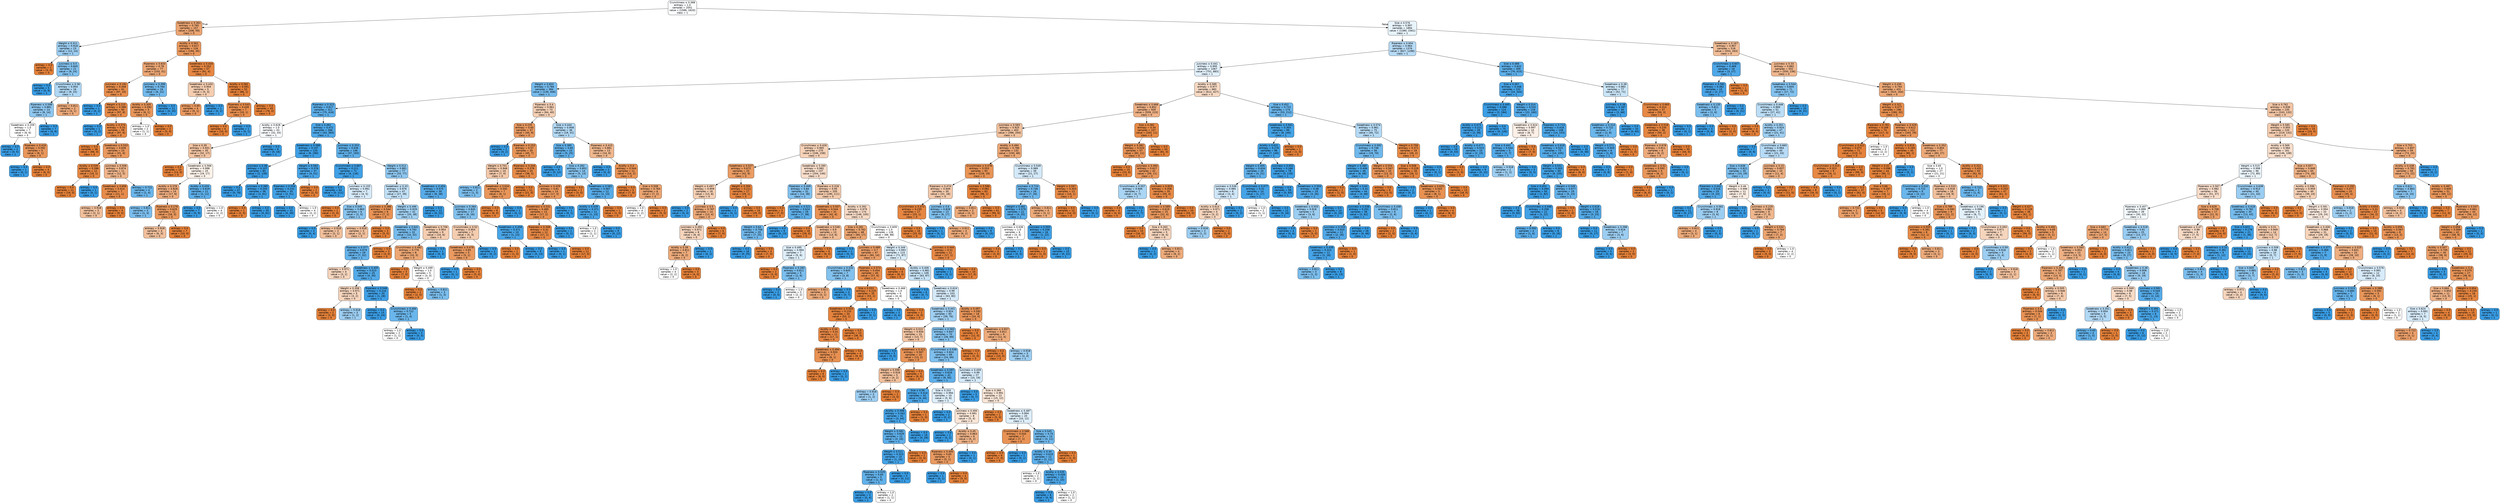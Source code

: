 digraph Tree {
node [shape=box, style="filled, rounded", color="black", fontname="helvetica"] ;
edge [fontname="helvetica"] ;
0 [label=<Crunchiness &le; 0.368<br/>entropy = 1.0<br/>samples = 2051<br/>value = [1586, 1620]<br/>class = 1>, fillcolor="#fbfdfe"] ;
1 [label=<Sweetness &le; 0.361<br/>entropy = 0.765<br/>samples = 157<br/>value = [206, 59]<br/>class = 0>, fillcolor="#eca572"] ;
0 -> 1 [labeldistance=2.5, labelangle=45, headlabel="True"] ;
2 [label=<Weight &le; 0.311<br/>entropy = 0.918<br/>samples = 23<br/>value = [12, 24]<br/>class = 1>, fillcolor="#9ccef2"] ;
1 -> 2 ;
3 [label=<entropy = 0.0<br/>samples = 2<br/>value = [3, 0]<br/>class = 0>, fillcolor="#e58139"] ;
2 -> 3 ;
4 [label=<Juiciness &le; 0.5<br/>entropy = 0.845<br/>samples = 21<br/>value = [9, 24]<br/>class = 1>, fillcolor="#83c2ef"] ;
2 -> 4 ;
5 [label=<entropy = 0.0<br/>samples = 5<br/>value = [0, 9]<br/>class = 1>, fillcolor="#399de5"] ;
4 -> 5 ;
6 [label=<Crunchiness &le; 0.36<br/>entropy = 0.954<br/>samples = 16<br/>value = [9, 15]<br/>class = 1>, fillcolor="#b0d8f5"] ;
4 -> 6 ;
7 [label=<Ripeness &le; 0.598<br/>entropy = 0.881<br/>samples = 14<br/>value = [6, 14]<br/>class = 1>, fillcolor="#8ec7f0"] ;
6 -> 7 ;
8 [label=<Sweetness &le; 0.259<br/>entropy = 1.0<br/>samples = 7<br/>value = [6, 6]<br/>class = 0>, fillcolor="#ffffff"] ;
7 -> 8 ;
9 [label=<entropy = 0.0<br/>samples = 2<br/>value = [0, 5]<br/>class = 1>, fillcolor="#399de5"] ;
8 -> 9 ;
10 [label=<Ripeness &le; 0.416<br/>entropy = 0.592<br/>samples = 5<br/>value = [6, 1]<br/>class = 0>, fillcolor="#e9965a"] ;
8 -> 10 ;
11 [label=<entropy = 0.0<br/>samples = 1<br/>value = [0, 1]<br/>class = 1>, fillcolor="#399de5"] ;
10 -> 11 ;
12 [label=<entropy = 0.0<br/>samples = 4<br/>value = [6, 0]<br/>class = 0>, fillcolor="#e58139"] ;
10 -> 12 ;
13 [label=<entropy = 0.0<br/>samples = 7<br/>value = [0, 8]<br/>class = 1>, fillcolor="#399de5"] ;
7 -> 13 ;
14 [label=<entropy = 0.811<br/>samples = 2<br/>value = [3, 1]<br/>class = 0>, fillcolor="#eeab7b"] ;
6 -> 14 ;
15 [label=<Acidity &le; 0.562<br/>entropy = 0.617<br/>samples = 134<br/>value = [194, 35]<br/>class = 0>, fillcolor="#ea985d"] ;
1 -> 15 ;
16 [label=<Ripeness &le; 0.633<br/>entropy = 0.78<br/>samples = 77<br/>value = [103, 31]<br/>class = 0>, fillcolor="#eda775"] ;
15 -> 16 ;
17 [label=<Juiciness &le; 0.181<br/>entropy = 0.448<br/>samples = 61<br/>value = [97, 10]<br/>class = 0>, fillcolor="#e88e4d"] ;
16 -> 17 ;
18 [label=<entropy = 0.0<br/>samples = 1<br/>value = [0, 2]<br/>class = 1>, fillcolor="#399de5"] ;
17 -> 18 ;
19 [label=<Weight &le; 0.215<br/>entropy = 0.389<br/>samples = 60<br/>value = [97, 8]<br/>class = 0>, fillcolor="#e78b49"] ;
17 -> 19 ;
20 [label=<entropy = 0.0<br/>samples = 1<br/>value = [0, 2]<br/>class = 1>, fillcolor="#399de5"] ;
19 -> 20 ;
21 [label=<Acidity &le; 0.374<br/>entropy = 0.32<br/>samples = 59<br/>value = [97, 6]<br/>class = 0>, fillcolor="#e78945"] ;
19 -> 21 ;
22 [label=<entropy = 0.0<br/>samples = 36<br/>value = [66, 0]<br/>class = 0>, fillcolor="#e58139"] ;
21 -> 22 ;
23 [label=<Sweetness &le; 0.503<br/>entropy = 0.639<br/>samples = 23<br/>value = [31, 6]<br/>class = 0>, fillcolor="#ea995f"] ;
21 -> 23 ;
24 [label=<Acidity &le; 0.539<br/>entropy = 0.286<br/>samples = 12<br/>value = [19, 1]<br/>class = 0>, fillcolor="#e68843"] ;
23 -> 24 ;
25 [label=<entropy = 0.0<br/>samples = 11<br/>value = [19, 0]<br/>class = 0>, fillcolor="#e58139"] ;
24 -> 25 ;
26 [label=<entropy = 0.0<br/>samples = 1<br/>value = [0, 1]<br/>class = 1>, fillcolor="#399de5"] ;
24 -> 26 ;
27 [label=<Juiciness &le; 0.508<br/>entropy = 0.874<br/>samples = 11<br/>value = [12, 5]<br/>class = 0>, fillcolor="#f0b58b"] ;
23 -> 27 ;
28 [label=<Sweetness &le; 0.656<br/>entropy = 0.414<br/>samples = 7<br/>value = [11, 1]<br/>class = 0>, fillcolor="#e78c4b"] ;
27 -> 28 ;
29 [label=<entropy = 0.918<br/>samples = 3<br/>value = [2, 1]<br/>class = 0>, fillcolor="#f2c09c"] ;
28 -> 29 ;
30 [label=<entropy = 0.0<br/>samples = 4<br/>value = [9, 0]<br/>class = 0>, fillcolor="#e58139"] ;
28 -> 30 ;
31 [label=<entropy = 0.722<br/>samples = 4<br/>value = [1, 4]<br/>class = 1>, fillcolor="#6ab6ec"] ;
27 -> 31 ;
32 [label=<Juiciness &le; 0.396<br/>entropy = 0.764<br/>samples = 16<br/>value = [6, 21]<br/>class = 1>, fillcolor="#72b9ec"] ;
16 -> 32 ;
33 [label=<Acidity &le; 0.305<br/>entropy = 0.592<br/>samples = 5<br/>value = [6, 1]<br/>class = 0>, fillcolor="#e9965a"] ;
32 -> 33 ;
34 [label=<entropy = 1.0<br/>samples = 2<br/>value = [1, 1]<br/>class = 0>, fillcolor="#ffffff"] ;
33 -> 34 ;
35 [label=<entropy = 0.0<br/>samples = 3<br/>value = [5, 0]<br/>class = 0>, fillcolor="#e58139"] ;
33 -> 35 ;
36 [label=<entropy = 0.0<br/>samples = 11<br/>value = [0, 20]<br/>class = 1>, fillcolor="#399de5"] ;
32 -> 36 ;
37 [label=<Sweetness &le; 0.434<br/>entropy = 0.252<br/>samples = 57<br/>value = [91, 4]<br/>class = 0>, fillcolor="#e68742"] ;
15 -> 37 ;
38 [label=<Sweetness &le; 0.432<br/>entropy = 0.954<br/>samples = 5<br/>value = [5, 3]<br/>class = 0>, fillcolor="#f5cdb0"] ;
37 -> 38 ;
39 [label=<entropy = 0.65<br/>samples = 4<br/>value = [5, 1]<br/>class = 0>, fillcolor="#ea9a61"] ;
38 -> 39 ;
40 [label=<entropy = 0.0<br/>samples = 1<br/>value = [0, 2]<br/>class = 1>, fillcolor="#399de5"] ;
38 -> 40 ;
41 [label=<Acidity &le; 0.582<br/>entropy = 0.091<br/>samples = 52<br/>value = [86, 1]<br/>class = 0>, fillcolor="#e5823b"] ;
37 -> 41 ;
42 [label=<Ripeness &le; 0.543<br/>entropy = 0.439<br/>samples = 7<br/>value = [10, 1]<br/>class = 0>, fillcolor="#e88e4d"] ;
41 -> 42 ;
43 [label=<entropy = 0.0<br/>samples = 6<br/>value = [10, 0]<br/>class = 0>, fillcolor="#e58139"] ;
42 -> 43 ;
44 [label=<entropy = 0.0<br/>samples = 1<br/>value = [0, 1]<br/>class = 1>, fillcolor="#399de5"] ;
42 -> 44 ;
45 [label=<entropy = 0.0<br/>samples = 45<br/>value = [76, 0]<br/>class = 0>, fillcolor="#e58139"] ;
41 -> 45 ;
46 [label=<Size &le; 0.576<br/>entropy = 0.997<br/>samples = 1894<br/>value = [1380, 1561]<br/>class = 1>, fillcolor="#e8f4fc"] ;
0 -> 46 [labeldistance=2.5, labelangle=-45, headlabel="False"] ;
47 [label=<Ripeness &le; 0.604<br/>entropy = 0.964<br/>samples = 1376<br/>value = [827, 1298]<br/>class = 1>, fillcolor="#b7dbf6"] ;
46 -> 47 ;
48 [label=<Juiciness &le; 0.441<br/>entropy = 0.995<br/>samples = 1067<br/>value = [751, 883]<br/>class = 1>, fillcolor="#e1f0fb"] ;
47 -> 48 ;
49 [label=<Weight &le; 0.603<br/>entropy = 0.784<br/>samples = 384<br/>value = [139, 456]<br/>class = 1>, fillcolor="#75bbed"] ;
48 -> 49 ;
50 [label=<Ripeness &le; 0.323<br/>entropy = 0.617<br/>samples = 311<br/>value = [75, 416]<br/>class = 1>, fillcolor="#5dafea"] ;
49 -> 50 ;
51 [label=<Acidity &le; 0.628<br/>entropy = 1.0<br/>samples = 43<br/>value = [32, 33]<br/>class = 1>, fillcolor="#f9fcfe"] ;
50 -> 51 ;
52 [label=<Size &le; 0.39<br/>entropy = 0.931<br/>samples = 35<br/>value = [32, 17]<br/>class = 0>, fillcolor="#f3c4a2"] ;
51 -> 52 ;
53 [label=<entropy = 0.0<br/>samples = 10<br/>value = [13, 0]<br/>class = 0>, fillcolor="#e58139"] ;
52 -> 53 ;
54 [label=<Sweetness &le; 0.566<br/>entropy = 0.998<br/>samples = 25<br/>value = [19, 17]<br/>class = 0>, fillcolor="#fcf2ea"] ;
52 -> 54 ;
55 [label=<Acidity &le; 0.378<br/>entropy = 0.828<br/>samples = 14<br/>value = [17, 6]<br/>class = 0>, fillcolor="#eead7f"] ;
54 -> 55 ;
56 [label=<entropy = 0.811<br/>samples = 3<br/>value = [1, 3]<br/>class = 1>, fillcolor="#7bbeee"] ;
55 -> 56 ;
57 [label=<Ripeness &le; 0.278<br/>entropy = 0.629<br/>samples = 11<br/>value = [16, 3]<br/>class = 0>, fillcolor="#ea995e"] ;
55 -> 57 ;
58 [label=<entropy = 0.918<br/>samples = 4<br/>value = [6, 3]<br/>class = 0>, fillcolor="#f2c09c"] ;
57 -> 58 ;
59 [label=<entropy = 0.0<br/>samples = 7<br/>value = [10, 0]<br/>class = 0>, fillcolor="#e58139"] ;
57 -> 59 ;
60 [label=<Acidity &le; 0.434<br/>entropy = 0.619<br/>samples = 11<br/>value = [2, 11]<br/>class = 1>, fillcolor="#5dafea"] ;
54 -> 60 ;
61 [label=<entropy = 0.0<br/>samples = 7<br/>value = [0, 9]<br/>class = 1>, fillcolor="#399de5"] ;
60 -> 61 ;
62 [label=<entropy = 1.0<br/>samples = 4<br/>value = [2, 2]<br/>class = 0>, fillcolor="#ffffff"] ;
60 -> 62 ;
63 [label=<entropy = 0.0<br/>samples = 8<br/>value = [0, 16]<br/>class = 1>, fillcolor="#399de5"] ;
51 -> 63 ;
64 [label=<Size &le; 0.462<br/>entropy = 0.472<br/>samples = 268<br/>value = [43, 383]<br/>class = 1>, fillcolor="#4fa8e8"] ;
50 -> 64 ;
65 [label=<Sweetness &le; 0.588<br/>entropy = 0.197<br/>samples = 120<br/>value = [6, 190]<br/>class = 1>, fillcolor="#3fa0e6"] ;
64 -> 65 ;
66 [label=<Juiciness &le; 0.38<br/>entropy = 0.107<br/>samples = 83<br/>value = [2, 139]<br/>class = 1>, fillcolor="#3c9ee5"] ;
65 -> 66 ;
67 [label=<entropy = 0.0<br/>samples = 47<br/>value = [0, 78]<br/>class = 1>, fillcolor="#399de5"] ;
66 -> 67 ;
68 [label=<Juiciness &le; 0.385<br/>entropy = 0.203<br/>samples = 36<br/>value = [2, 61]<br/>class = 1>, fillcolor="#3fa0e6"] ;
66 -> 68 ;
69 [label=<entropy = 0.0<br/>samples = 1<br/>value = [2, 0]<br/>class = 0>, fillcolor="#e58139"] ;
68 -> 69 ;
70 [label=<entropy = 0.0<br/>samples = 35<br/>value = [0, 61]<br/>class = 1>, fillcolor="#399de5"] ;
68 -> 70 ;
71 [label=<Weight &le; 0.583<br/>entropy = 0.376<br/>samples = 37<br/>value = [4, 51]<br/>class = 1>, fillcolor="#49a5e7"] ;
65 -> 71 ;
72 [label=<Ripeness &le; 0.554<br/>entropy = 0.232<br/>samples = 35<br/>value = [2, 51]<br/>class = 1>, fillcolor="#41a1e6"] ;
71 -> 72 ;
73 [label=<entropy = 0.0<br/>samples = 31<br/>value = [0, 49]<br/>class = 1>, fillcolor="#399de5"] ;
72 -> 73 ;
74 [label=<entropy = 1.0<br/>samples = 4<br/>value = [2, 2]<br/>class = 0>, fillcolor="#ffffff"] ;
72 -> 74 ;
75 [label=<entropy = 0.0<br/>samples = 2<br/>value = [2, 0]<br/>class = 0>, fillcolor="#e58139"] ;
71 -> 75 ;
76 [label=<Juiciness &le; 0.353<br/>entropy = 0.636<br/>samples = 148<br/>value = [37, 193]<br/>class = 1>, fillcolor="#5fb0ea"] ;
64 -> 76 ;
77 [label=<Crunchiness &le; 0.667<br/>entropy = 0.211<br/>samples = 71<br/>value = [4, 116]<br/>class = 1>, fillcolor="#40a0e6"] ;
76 -> 77 ;
78 [label=<entropy = 0.0<br/>samples = 64<br/>value = [0, 111]<br/>class = 1>, fillcolor="#399de5"] ;
77 -> 78 ;
79 [label=<Juiciness &le; 0.155<br/>entropy = 0.991<br/>samples = 7<br/>value = [4, 5]<br/>class = 1>, fillcolor="#d7ebfa"] ;
77 -> 79 ;
80 [label=<entropy = 0.0<br/>samples = 1<br/>value = [2, 0]<br/>class = 0>, fillcolor="#e58139"] ;
79 -> 80 ;
81 [label=<Size &le; 0.545<br/>entropy = 0.863<br/>samples = 6<br/>value = [2, 5]<br/>class = 1>, fillcolor="#88c4ef"] ;
79 -> 81 ;
82 [label=<entropy = 0.0<br/>samples = 3<br/>value = [0, 4]<br/>class = 1>, fillcolor="#399de5"] ;
81 -> 82 ;
83 [label=<entropy = 0.918<br/>samples = 3<br/>value = [2, 1]<br/>class = 0>, fillcolor="#f2c09c"] ;
81 -> 83 ;
84 [label=<Weight &le; 0.512<br/>entropy = 0.881<br/>samples = 77<br/>value = [33, 77]<br/>class = 1>, fillcolor="#8ec7f0"] ;
76 -> 84 ;
85 [label=<Sweetness &le; 0.33<br/>entropy = 0.976<br/>samples = 47<br/>value = [27, 39]<br/>class = 1>, fillcolor="#c2e1f7"] ;
84 -> 85 ;
86 [label=<Juiciness &le; 0.386<br/>entropy = 0.544<br/>samples = 6<br/>value = [7, 1]<br/>class = 0>, fillcolor="#e99355"] ;
85 -> 86 ;
87 [label=<entropy = 0.918<br/>samples = 3<br/>value = [2, 1]<br/>class = 0>, fillcolor="#f2c09c"] ;
86 -> 87 ;
88 [label=<entropy = 0.0<br/>samples = 3<br/>value = [5, 0]<br/>class = 0>, fillcolor="#e58139"] ;
86 -> 88 ;
89 [label=<Weight &le; 0.496<br/>entropy = 0.929<br/>samples = 41<br/>value = [20, 38]<br/>class = 1>, fillcolor="#a1d1f3"] ;
85 -> 89 ;
90 [label=<Sweetness &le; 0.641<br/>entropy = 0.792<br/>samples = 32<br/>value = [10, 32]<br/>class = 1>, fillcolor="#77bced"] ;
89 -> 90 ;
91 [label=<Ripeness &le; 0.377<br/>entropy = 0.679<br/>samples = 29<br/>value = [7, 32]<br/>class = 1>, fillcolor="#64b2eb"] ;
90 -> 91 ;
92 [label=<entropy = 0.971<br/>samples = 4<br/>value = [3, 2]<br/>class = 0>, fillcolor="#f6d5bd"] ;
91 -> 92 ;
93 [label=<Sweetness &le; 0.405<br/>entropy = 0.523<br/>samples = 25<br/>value = [4, 30]<br/>class = 1>, fillcolor="#53aae8"] ;
91 -> 93 ;
94 [label=<Weight &le; 0.358<br/>entropy = 0.971<br/>samples = 5<br/>value = [3, 2]<br/>class = 0>, fillcolor="#f6d5bd"] ;
93 -> 94 ;
95 [label=<entropy = 0.0<br/>samples = 2<br/>value = [2, 0]<br/>class = 0>, fillcolor="#e58139"] ;
94 -> 95 ;
96 [label=<entropy = 0.918<br/>samples = 3<br/>value = [1, 2]<br/>class = 1>, fillcolor="#9ccef2"] ;
94 -> 96 ;
97 [label=<Ripeness &le; 0.548<br/>entropy = 0.216<br/>samples = 20<br/>value = [1, 28]<br/>class = 1>, fillcolor="#40a0e6"] ;
93 -> 97 ;
98 [label=<entropy = 0.0<br/>samples = 15<br/>value = [0, 24]<br/>class = 1>, fillcolor="#399de5"] ;
97 -> 98 ;
99 [label=<Crunchiness &le; 0.494<br/>entropy = 0.722<br/>samples = 5<br/>value = [1, 4]<br/>class = 1>, fillcolor="#6ab6ec"] ;
97 -> 99 ;
100 [label=<entropy = 1.0<br/>samples = 2<br/>value = [1, 1]<br/>class = 0>, fillcolor="#ffffff"] ;
99 -> 100 ;
101 [label=<entropy = 0.0<br/>samples = 3<br/>value = [0, 3]<br/>class = 1>, fillcolor="#399de5"] ;
99 -> 101 ;
102 [label=<entropy = 0.0<br/>samples = 3<br/>value = [3, 0]<br/>class = 0>, fillcolor="#e58139"] ;
90 -> 102 ;
103 [label=<Sweetness &le; 0.706<br/>entropy = 0.954<br/>samples = 9<br/>value = [10, 6]<br/>class = 0>, fillcolor="#f5cdb0"] ;
89 -> 103 ;
104 [label=<Crunchiness &le; 0.492<br/>entropy = 0.779<br/>samples = 8<br/>value = [10, 3]<br/>class = 0>, fillcolor="#eda774"] ;
103 -> 104 ;
105 [label=<entropy = 0.0<br/>samples = 3<br/>value = [7, 0]<br/>class = 0>, fillcolor="#e58139"] ;
104 -> 105 ;
106 [label=<Weight &le; 0.499<br/>entropy = 1.0<br/>samples = 5<br/>value = [3, 3]<br/>class = 0>, fillcolor="#ffffff"] ;
104 -> 106 ;
107 [label=<entropy = 0.0<br/>samples = 2<br/>value = [2, 0]<br/>class = 0>, fillcolor="#e58139"] ;
106 -> 107 ;
108 [label=<entropy = 0.811<br/>samples = 3<br/>value = [1, 3]<br/>class = 1>, fillcolor="#7bbeee"] ;
106 -> 108 ;
109 [label=<entropy = 0.0<br/>samples = 1<br/>value = [0, 3]<br/>class = 1>, fillcolor="#399de5"] ;
103 -> 109 ;
110 [label=<Sweetness &le; 0.454<br/>entropy = 0.575<br/>samples = 30<br/>value = [6, 38]<br/>class = 1>, fillcolor="#58ace9"] ;
84 -> 110 ;
111 [label=<entropy = 0.0<br/>samples = 13<br/>value = [0, 22]<br/>class = 1>, fillcolor="#399de5"] ;
110 -> 111 ;
112 [label=<Juiciness &le; 0.384<br/>entropy = 0.845<br/>samples = 17<br/>value = [6, 16]<br/>class = 1>, fillcolor="#83c2ef"] ;
110 -> 112 ;
113 [label=<Crunchiness &le; 0.52<br/>entropy = 0.954<br/>samples = 7<br/>value = [5, 3]<br/>class = 0>, fillcolor="#f5cdb0"] ;
112 -> 113 ;
114 [label=<Sweetness &le; 0.479<br/>entropy = 0.65<br/>samples = 5<br/>value = [5, 1]<br/>class = 0>, fillcolor="#ea9a61"] ;
113 -> 114 ;
115 [label=<entropy = 0.0<br/>samples = 1<br/>value = [0, 1]<br/>class = 1>, fillcolor="#399de5"] ;
114 -> 115 ;
116 [label=<entropy = 0.0<br/>samples = 4<br/>value = [5, 0]<br/>class = 0>, fillcolor="#e58139"] ;
114 -> 116 ;
117 [label=<entropy = 0.0<br/>samples = 2<br/>value = [0, 2]<br/>class = 1>, fillcolor="#399de5"] ;
113 -> 117 ;
118 [label=<Sweetness &le; 0.458<br/>entropy = 0.371<br/>samples = 10<br/>value = [1, 13]<br/>class = 1>, fillcolor="#48a5e7"] ;
112 -> 118 ;
119 [label=<entropy = 0.0<br/>samples = 1<br/>value = [1, 0]<br/>class = 0>, fillcolor="#e58139"] ;
118 -> 119 ;
120 [label=<entropy = 0.0<br/>samples = 9<br/>value = [0, 13]<br/>class = 1>, fillcolor="#399de5"] ;
118 -> 120 ;
121 [label=<Ripeness &le; 0.4<br/>entropy = 0.961<br/>samples = 73<br/>value = [64, 40]<br/>class = 0>, fillcolor="#f5d0b5"] ;
49 -> 121 ;
122 [label=<Size &le; 0.235<br/>entropy = 0.65<br/>samples = 37<br/>value = [45, 9]<br/>class = 0>, fillcolor="#ea9a61"] ;
121 -> 122 ;
123 [label=<entropy = 0.0<br/>samples = 2<br/>value = [0, 2]<br/>class = 1>, fillcolor="#399de5"] ;
122 -> 123 ;
124 [label=<Ripeness &le; 0.253<br/>entropy = 0.57<br/>samples = 35<br/>value = [45, 7]<br/>class = 0>, fillcolor="#e99558"] ;
122 -> 124 ;
125 [label=<Weight &le; 0.701<br/>entropy = 0.946<br/>samples = 10<br/>value = [7, 4]<br/>class = 0>, fillcolor="#f4c9aa"] ;
124 -> 125 ;
126 [label=<entropy = 0.811<br/>samples = 3<br/>value = [1, 3]<br/>class = 1>, fillcolor="#7bbeee"] ;
125 -> 126 ;
127 [label=<Sweetness &le; 0.634<br/>entropy = 0.592<br/>samples = 7<br/>value = [6, 1]<br/>class = 0>, fillcolor="#e9965a"] ;
125 -> 127 ;
128 [label=<entropy = 0.0<br/>samples = 6<br/>value = [6, 0]<br/>class = 0>, fillcolor="#e58139"] ;
127 -> 128 ;
129 [label=<entropy = 0.0<br/>samples = 1<br/>value = [0, 1]<br/>class = 1>, fillcolor="#399de5"] ;
127 -> 129 ;
130 [label=<Ripeness &le; 0.344<br/>entropy = 0.378<br/>samples = 25<br/>value = [38, 3]<br/>class = 0>, fillcolor="#e78b49"] ;
124 -> 130 ;
131 [label=<entropy = 0.0<br/>samples = 11<br/>value = [21, 0]<br/>class = 0>, fillcolor="#e58139"] ;
130 -> 131 ;
132 [label=<Juiciness &le; 0.429<br/>entropy = 0.61<br/>samples = 14<br/>value = [17, 3]<br/>class = 0>, fillcolor="#ea975c"] ;
130 -> 132 ;
133 [label=<Sweetness &le; 0.531<br/>entropy = 0.485<br/>samples = 13<br/>value = [17, 2]<br/>class = 0>, fillcolor="#e89050"] ;
132 -> 133 ;
134 [label=<Ripeness &le; 0.348<br/>entropy = 0.31<br/>samples = 12<br/>value = [17, 1]<br/>class = 0>, fillcolor="#e78845"] ;
133 -> 134 ;
135 [label=<entropy = 0.0<br/>samples = 1<br/>value = [0, 1]<br/>class = 1>, fillcolor="#399de5"] ;
134 -> 135 ;
136 [label=<entropy = 0.0<br/>samples = 11<br/>value = [17, 0]<br/>class = 0>, fillcolor="#e58139"] ;
134 -> 136 ;
137 [label=<entropy = 0.0<br/>samples = 1<br/>value = [0, 1]<br/>class = 1>, fillcolor="#399de5"] ;
133 -> 137 ;
138 [label=<entropy = 0.0<br/>samples = 1<br/>value = [0, 1]<br/>class = 1>, fillcolor="#399de5"] ;
132 -> 138 ;
139 [label=<Size &le; 0.444<br/>entropy = 0.958<br/>samples = 36<br/>value = [19, 31]<br/>class = 1>, fillcolor="#b2d9f5"] ;
121 -> 139 ;
140 [label=<Size &le; 0.385<br/>entropy = 0.65<br/>samples = 23<br/>value = [5, 25]<br/>class = 1>, fillcolor="#61b1ea"] ;
139 -> 140 ;
141 [label=<entropy = 0.0<br/>samples = 9<br/>value = [0, 12]<br/>class = 1>, fillcolor="#399de5"] ;
140 -> 141 ;
142 [label=<Size &le; 0.392<br/>entropy = 0.852<br/>samples = 14<br/>value = [5, 13]<br/>class = 1>, fillcolor="#85c3ef"] ;
140 -> 142 ;
143 [label=<entropy = 0.0<br/>samples = 2<br/>value = [3, 0]<br/>class = 0>, fillcolor="#e58139"] ;
142 -> 143 ;
144 [label=<Sweetness &le; 0.581<br/>entropy = 0.567<br/>samples = 12<br/>value = [2, 13]<br/>class = 1>, fillcolor="#57ace9"] ;
142 -> 144 ;
145 [label=<Acidity &le; 0.439<br/>entropy = 0.371<br/>samples = 11<br/>value = [1, 13]<br/>class = 1>, fillcolor="#48a5e7"] ;
144 -> 145 ;
146 [label=<entropy = 1.0<br/>samples = 2<br/>value = [1, 1]<br/>class = 0>, fillcolor="#ffffff"] ;
145 -> 146 ;
147 [label=<entropy = 0.0<br/>samples = 9<br/>value = [0, 12]<br/>class = 1>, fillcolor="#399de5"] ;
145 -> 147 ;
148 [label=<entropy = 0.0<br/>samples = 1<br/>value = [1, 0]<br/>class = 0>, fillcolor="#e58139"] ;
144 -> 148 ;
149 [label=<Ripeness &le; 0.415<br/>entropy = 0.881<br/>samples = 13<br/>value = [14, 6]<br/>class = 0>, fillcolor="#f0b78e"] ;
139 -> 149 ;
150 [label=<entropy = 0.0<br/>samples = 2<br/>value = [0, 4]<br/>class = 1>, fillcolor="#399de5"] ;
149 -> 150 ;
151 [label=<Acidity &le; 0.4<br/>entropy = 0.544<br/>samples = 11<br/>value = [14, 2]<br/>class = 0>, fillcolor="#e99355"] ;
149 -> 151 ;
152 [label=<entropy = 0.0<br/>samples = 5<br/>value = [7, 0]<br/>class = 0>, fillcolor="#e58139"] ;
151 -> 152 ;
153 [label=<Size &le; 0.508<br/>entropy = 0.764<br/>samples = 6<br/>value = [7, 2]<br/>class = 0>, fillcolor="#eca572"] ;
151 -> 153 ;
154 [label=<entropy = 1.0<br/>samples = 4<br/>value = [2, 2]<br/>class = 0>, fillcolor="#ffffff"] ;
153 -> 154 ;
155 [label=<entropy = 0.0<br/>samples = 2<br/>value = [5, 0]<br/>class = 0>, fillcolor="#e58139"] ;
153 -> 155 ;
156 [label=<Acidity &le; 0.589<br/>entropy = 0.977<br/>samples = 683<br/>value = [612, 427]<br/>class = 0>, fillcolor="#f7d9c3"] ;
48 -> 156 ;
157 [label=<Sweetness &le; 0.666<br/>entropy = 0.852<br/>samples = 509<br/>value = [559, 215]<br/>class = 0>, fillcolor="#efb185"] ;
156 -> 157 ;
158 [label=<Juiciness &le; 0.583<br/>entropy = 0.925<br/>samples = 402<br/>value = [396, 204]<br/>class = 0>, fillcolor="#f2c29f"] ;
157 -> 158 ;
159 [label=<Crunchiness &le; 0.426<br/>entropy = 0.965<br/>samples = 270<br/>value = [246, 158]<br/>class = 0>, fillcolor="#f6d2b8"] ;
158 -> 159 ;
160 [label=<Sweetness &le; 0.527<br/>entropy = 0.672<br/>samples = 33<br/>value = [42, 9]<br/>class = 0>, fillcolor="#eb9c63"] ;
159 -> 160 ;
161 [label=<Weight &le; 0.497<br/>entropy = 0.959<br/>samples = 16<br/>value = [13, 8]<br/>class = 0>, fillcolor="#f5cfb3"] ;
160 -> 161 ;
162 [label=<entropy = 0.0<br/>samples = 2<br/>value = [0, 4]<br/>class = 1>, fillcolor="#399de5"] ;
161 -> 162 ;
163 [label=<Juiciness &le; 0.5<br/>entropy = 0.787<br/>samples = 14<br/>value = [13, 4]<br/>class = 0>, fillcolor="#eda876"] ;
161 -> 163 ;
164 [label=<Juiciness &le; 0.491<br/>entropy = 0.971<br/>samples = 8<br/>value = [6, 4]<br/>class = 0>, fillcolor="#f6d5bd"] ;
163 -> 164 ;
165 [label=<Acidity &le; 0.39<br/>entropy = 0.811<br/>samples = 7<br/>value = [6, 2]<br/>class = 0>, fillcolor="#eeab7b"] ;
164 -> 165 ;
166 [label=<entropy = 1.0<br/>samples = 4<br/>value = [2, 2]<br/>class = 0>, fillcolor="#ffffff"] ;
165 -> 166 ;
167 [label=<entropy = 0.0<br/>samples = 3<br/>value = [4, 0]<br/>class = 0>, fillcolor="#e58139"] ;
165 -> 167 ;
168 [label=<entropy = 0.0<br/>samples = 1<br/>value = [0, 2]<br/>class = 1>, fillcolor="#399de5"] ;
164 -> 168 ;
169 [label=<entropy = 0.0<br/>samples = 6<br/>value = [7, 0]<br/>class = 0>, fillcolor="#e58139"] ;
163 -> 169 ;
170 [label=<Weight &le; 0.356<br/>entropy = 0.211<br/>samples = 17<br/>value = [29, 1]<br/>class = 0>, fillcolor="#e68540"] ;
160 -> 170 ;
171 [label=<entropy = 0.0<br/>samples = 1<br/>value = [0, 1]<br/>class = 1>, fillcolor="#399de5"] ;
170 -> 171 ;
172 [label=<entropy = 0.0<br/>samples = 16<br/>value = [29, 0]<br/>class = 0>, fillcolor="#e58139"] ;
170 -> 172 ;
173 [label=<Sweetness &le; 0.395<br/>entropy = 0.982<br/>samples = 237<br/>value = [204, 149]<br/>class = 0>, fillcolor="#f8ddca"] ;
159 -> 173 ;
174 [label=<Ripeness &le; 0.409<br/>entropy = 0.84<br/>samples = 32<br/>value = [14, 38]<br/>class = 1>, fillcolor="#82c1ef"] ;
173 -> 174 ;
175 [label=<entropy = 0.0<br/>samples = 3<br/>value = [7, 0]<br/>class = 0>, fillcolor="#e58139"] ;
174 -> 175 ;
176 [label=<Juiciness &le; 0.521<br/>entropy = 0.624<br/>samples = 29<br/>value = [7, 38]<br/>class = 1>, fillcolor="#5dafea"] ;
174 -> 176 ;
177 [label=<Weight &le; 0.64<br/>entropy = 0.758<br/>samples = 20<br/>value = [7, 25]<br/>class = 1>, fillcolor="#70b8ec"] ;
176 -> 177 ;
178 [label=<entropy = 0.0<br/>samples = 16<br/>value = [0, 25]<br/>class = 1>, fillcolor="#399de5"] ;
177 -> 178 ;
179 [label=<entropy = 0.0<br/>samples = 4<br/>value = [7, 0]<br/>class = 0>, fillcolor="#e58139"] ;
177 -> 179 ;
180 [label=<entropy = 0.0<br/>samples = 9<br/>value = [0, 13]<br/>class = 1>, fillcolor="#399de5"] ;
176 -> 180 ;
181 [label=<Ripeness &le; 0.318<br/>entropy = 0.95<br/>samples = 205<br/>value = [190, 111]<br/>class = 0>, fillcolor="#f4cbad"] ;
173 -> 181 ;
182 [label=<Sweetness &le; 0.507<br/>entropy = 0.544<br/>samples = 31<br/>value = [42, 6]<br/>class = 0>, fillcolor="#e99355"] ;
181 -> 182 ;
183 [label=<entropy = 0.0<br/>samples = 18<br/>value = [29, 0]<br/>class = 0>, fillcolor="#e58139"] ;
182 -> 183 ;
184 [label=<Sweetness &le; 0.546<br/>entropy = 0.9<br/>samples = 13<br/>value = [13, 6]<br/>class = 0>, fillcolor="#f1bb94"] ;
182 -> 184 ;
185 [label=<Size &le; 0.495<br/>entropy = 0.994<br/>samples = 7<br/>value = [5, 6]<br/>class = 1>, fillcolor="#deeffb"] ;
184 -> 185 ;
186 [label=<entropy = 0.0<br/>samples = 2<br/>value = [3, 0]<br/>class = 0>, fillcolor="#e58139"] ;
185 -> 186 ;
187 [label=<Ripeness &le; 0.282<br/>entropy = 0.811<br/>samples = 5<br/>value = [2, 6]<br/>class = 1>, fillcolor="#7bbeee"] ;
185 -> 187 ;
188 [label=<entropy = 0.0<br/>samples = 2<br/>value = [0, 4]<br/>class = 1>, fillcolor="#399de5"] ;
187 -> 188 ;
189 [label=<entropy = 1.0<br/>samples = 3<br/>value = [2, 2]<br/>class = 0>, fillcolor="#ffffff"] ;
187 -> 189 ;
190 [label=<entropy = 0.0<br/>samples = 6<br/>value = [8, 0]<br/>class = 0>, fillcolor="#e58139"] ;
184 -> 190 ;
191 [label=<Acidity &le; 0.392<br/>entropy = 0.979<br/>samples = 174<br/>value = [148, 105]<br/>class = 0>, fillcolor="#f7dac5"] ;
181 -> 191 ;
192 [label=<Size &le; 0.281<br/>entropy = 0.762<br/>samples = 48<br/>value = [60, 17]<br/>class = 0>, fillcolor="#eca571"] ;
191 -> 192 ;
193 [label=<entropy = 0.0<br/>samples = 1<br/>value = [0, 3]<br/>class = 1>, fillcolor="#399de5"] ;
192 -> 193 ;
194 [label=<Juiciness &le; 0.489<br/>entropy = 0.7<br/>samples = 47<br/>value = [60, 14]<br/>class = 0>, fillcolor="#eb9e67"] ;
192 -> 194 ;
195 [label=<Crunchiness &le; 0.532<br/>entropy = 0.845<br/>samples = 7<br/>value = [3, 8]<br/>class = 1>, fillcolor="#83c2ef"] ;
194 -> 195 ;
196 [label=<entropy = 0.811<br/>samples = 3<br/>value = [3, 1]<br/>class = 0>, fillcolor="#eeab7b"] ;
195 -> 196 ;
197 [label=<entropy = 0.0<br/>samples = 4<br/>value = [0, 7]<br/>class = 1>, fillcolor="#399de5"] ;
195 -> 197 ;
198 [label=<Ripeness &le; 0.573<br/>entropy = 0.454<br/>samples = 40<br/>value = [57, 6]<br/>class = 0>, fillcolor="#e88e4e"] ;
194 -> 198 ;
199 [label=<Size &le; 0.553<br/>entropy = 0.225<br/>samples = 35<br/>value = [53, 2]<br/>class = 0>, fillcolor="#e68640"] ;
198 -> 199 ;
200 [label=<Sweetness &le; 0.503<br/>entropy = 0.133<br/>samples = 34<br/>value = [53, 1]<br/>class = 0>, fillcolor="#e5833d"] ;
199 -> 200 ;
201 [label=<Acidity &le; 0.34<br/>entropy = 0.31<br/>samples = 11<br/>value = [17, 1]<br/>class = 0>, fillcolor="#e78845"] ;
200 -> 201 ;
202 [label=<Sweetness &le; 0.494<br/>entropy = 0.503<br/>samples = 7<br/>value = [8, 1]<br/>class = 0>, fillcolor="#e89152"] ;
201 -> 202 ;
203 [label=<entropy = 0.0<br/>samples = 6<br/>value = [8, 0]<br/>class = 0>, fillcolor="#e58139"] ;
202 -> 203 ;
204 [label=<entropy = 0.0<br/>samples = 1<br/>value = [0, 1]<br/>class = 1>, fillcolor="#399de5"] ;
202 -> 204 ;
205 [label=<entropy = 0.0<br/>samples = 4<br/>value = [9, 0]<br/>class = 0>, fillcolor="#e58139"] ;
201 -> 205 ;
206 [label=<entropy = 0.0<br/>samples = 23<br/>value = [36, 0]<br/>class = 0>, fillcolor="#e58139"] ;
200 -> 206 ;
207 [label=<entropy = 0.0<br/>samples = 1<br/>value = [0, 1]<br/>class = 1>, fillcolor="#399de5"] ;
199 -> 207 ;
208 [label=<Sweetness &le; 0.466<br/>entropy = 1.0<br/>samples = 5<br/>value = [4, 4]<br/>class = 0>, fillcolor="#ffffff"] ;
198 -> 208 ;
209 [label=<entropy = 0.0<br/>samples = 3<br/>value = [0, 4]<br/>class = 1>, fillcolor="#399de5"] ;
208 -> 209 ;
210 [label=<entropy = 0.0<br/>samples = 2<br/>value = [4, 0]<br/>class = 0>, fillcolor="#e58139"] ;
208 -> 210 ;
211 [label=<Crunchiness &le; 0.609<br/>entropy = 1.0<br/>samples = 126<br/>value = [88, 88]<br/>class = 0>, fillcolor="#ffffff"] ;
191 -> 211 ;
212 [label=<Weight &le; 0.349<br/>entropy = 0.993<br/>samples = 115<br/>value = [71, 87]<br/>class = 1>, fillcolor="#dbedfa"] ;
211 -> 212 ;
213 [label=<entropy = 0.0<br/>samples = 6<br/>value = [8, 0]<br/>class = 0>, fillcolor="#e58139"] ;
212 -> 213 ;
214 [label=<Acidity &le; 0.406<br/>entropy = 0.981<br/>samples = 109<br/>value = [63, 87]<br/>class = 1>, fillcolor="#c8e4f8"] ;
212 -> 214 ;
215 [label=<entropy = 0.0<br/>samples = 6<br/>value = [0, 7]<br/>class = 1>, fillcolor="#399de5"] ;
214 -> 215 ;
216 [label=<Sweetness &le; 0.624<br/>entropy = 0.99<br/>samples = 103<br/>value = [63, 80]<br/>class = 1>, fillcolor="#d5eaf9"] ;
214 -> 216 ;
217 [label=<Sweetness &le; 0.441<br/>entropy = 0.924<br/>samples = 85<br/>value = [39, 76]<br/>class = 1>, fillcolor="#9fcff2"] ;
216 -> 217 ;
218 [label=<Weight &le; 0.522<br/>entropy = 0.934<br/>samples = 15<br/>value = [13, 7]<br/>class = 0>, fillcolor="#f3c5a4"] ;
217 -> 218 ;
219 [label=<entropy = 0.0<br/>samples = 5<br/>value = [0, 5]<br/>class = 1>, fillcolor="#399de5"] ;
218 -> 219 ;
220 [label=<Sweetness &le; 0.421<br/>entropy = 0.567<br/>samples = 10<br/>value = [13, 2]<br/>class = 0>, fillcolor="#e99457"] ;
218 -> 220 ;
221 [label=<Weight &le; 0.598<br/>entropy = 0.918<br/>samples = 5<br/>value = [4, 2]<br/>class = 0>, fillcolor="#f2c09c"] ;
220 -> 221 ;
222 [label=<entropy = 0.918<br/>samples = 3<br/>value = [1, 2]<br/>class = 1>, fillcolor="#9ccef2"] ;
221 -> 222 ;
223 [label=<entropy = 0.0<br/>samples = 2<br/>value = [3, 0]<br/>class = 0>, fillcolor="#e58139"] ;
221 -> 223 ;
224 [label=<entropy = 0.0<br/>samples = 5<br/>value = [9, 0]<br/>class = 0>, fillcolor="#e58139"] ;
220 -> 224 ;
225 [label=<Juiciness &le; 0.583<br/>entropy = 0.847<br/>samples = 70<br/>value = [26, 69]<br/>class = 1>, fillcolor="#84c2ef"] ;
217 -> 225 ;
226 [label=<Crunchiness &le; 0.538<br/>entropy = 0.824<br/>samples = 69<br/>value = [24, 69]<br/>class = 1>, fillcolor="#7ebfee"] ;
225 -> 226 ;
227 [label=<Sweetness &le; 0.597<br/>entropy = 0.616<br/>samples = 42<br/>value = [9, 50]<br/>class = 1>, fillcolor="#5dafea"] ;
226 -> 227 ;
228 [label=<Size &le; 0.56<br/>entropy = 0.414<br/>samples = 32<br/>value = [4, 44]<br/>class = 1>, fillcolor="#4ba6e7"] ;
227 -> 228 ;
229 [label=<Acidity &le; 0.496<br/>entropy = 0.342<br/>samples = 31<br/>value = [3, 44]<br/>class = 1>, fillcolor="#46a4e7"] ;
228 -> 229 ;
230 [label=<Weight &le; 0.582<br/>entropy = 0.629<br/>samples = 12<br/>value = [3, 16]<br/>class = 1>, fillcolor="#5eafea"] ;
229 -> 230 ;
231 [label=<Weight &le; 0.511<br/>entropy = 0.323<br/>samples = 10<br/>value = [1, 16]<br/>class = 1>, fillcolor="#45a3e7"] ;
230 -> 231 ;
232 [label=<Ripeness &le; 0.529<br/>entropy = 0.65<br/>samples = 5<br/>value = [1, 5]<br/>class = 1>, fillcolor="#61b1ea"] ;
231 -> 232 ;
233 [label=<entropy = 0.0<br/>samples = 3<br/>value = [0, 4]<br/>class = 1>, fillcolor="#399de5"] ;
232 -> 233 ;
234 [label=<entropy = 1.0<br/>samples = 2<br/>value = [1, 1]<br/>class = 0>, fillcolor="#ffffff"] ;
232 -> 234 ;
235 [label=<entropy = 0.0<br/>samples = 5<br/>value = [0, 11]<br/>class = 1>, fillcolor="#399de5"] ;
231 -> 235 ;
236 [label=<entropy = 0.0<br/>samples = 2<br/>value = [2, 0]<br/>class = 0>, fillcolor="#e58139"] ;
230 -> 236 ;
237 [label=<entropy = 0.0<br/>samples = 19<br/>value = [0, 28]<br/>class = 1>, fillcolor="#399de5"] ;
229 -> 237 ;
238 [label=<entropy = 0.0<br/>samples = 1<br/>value = [1, 0]<br/>class = 0>, fillcolor="#e58139"] ;
228 -> 238 ;
239 [label=<Size &le; 0.333<br/>entropy = 0.994<br/>samples = 10<br/>value = [5, 6]<br/>class = 1>, fillcolor="#deeffb"] ;
227 -> 239 ;
240 [label=<entropy = 0.0<br/>samples = 2<br/>value = [0, 2]<br/>class = 1>, fillcolor="#399de5"] ;
239 -> 240 ;
241 [label=<Juiciness &le; 0.494<br/>entropy = 0.991<br/>samples = 8<br/>value = [5, 4]<br/>class = 0>, fillcolor="#fae6d7"] ;
239 -> 241 ;
242 [label=<entropy = 0.0<br/>samples = 2<br/>value = [0, 2]<br/>class = 1>, fillcolor="#399de5"] ;
241 -> 242 ;
243 [label=<Acidity &le; 0.45<br/>entropy = 0.863<br/>samples = 6<br/>value = [5, 2]<br/>class = 0>, fillcolor="#efb388"] ;
241 -> 243 ;
244 [label=<Ripeness &le; 0.405<br/>entropy = 0.65<br/>samples = 5<br/>value = [5, 1]<br/>class = 0>, fillcolor="#ea9a61"] ;
243 -> 244 ;
245 [label=<entropy = 0.0<br/>samples = 1<br/>value = [0, 1]<br/>class = 1>, fillcolor="#399de5"] ;
244 -> 245 ;
246 [label=<entropy = 0.0<br/>samples = 4<br/>value = [5, 0]<br/>class = 0>, fillcolor="#e58139"] ;
244 -> 246 ;
247 [label=<entropy = 0.0<br/>samples = 1<br/>value = [0, 1]<br/>class = 1>, fillcolor="#399de5"] ;
243 -> 247 ;
248 [label=<Juiciness &le; 0.459<br/>entropy = 0.99<br/>samples = 27<br/>value = [15, 19]<br/>class = 1>, fillcolor="#d5eafa"] ;
226 -> 248 ;
249 [label=<entropy = 0.0<br/>samples = 5<br/>value = [0, 7]<br/>class = 1>, fillcolor="#399de5"] ;
248 -> 249 ;
250 [label=<Size &le; 0.366<br/>entropy = 0.991<br/>samples = 22<br/>value = [15, 12]<br/>class = 0>, fillcolor="#fae6d7"] ;
248 -> 250 ;
251 [label=<entropy = 0.0<br/>samples = 2<br/>value = [5, 0]<br/>class = 0>, fillcolor="#e58139"] ;
250 -> 251 ;
252 [label=<Sweetness &le; 0.487<br/>entropy = 0.994<br/>samples = 20<br/>value = [10, 12]<br/>class = 1>, fillcolor="#deeffb"] ;
250 -> 252 ;
253 [label=<Crunchiness &le; 0.588<br/>entropy = 0.544<br/>samples = 7<br/>value = [7, 1]<br/>class = 0>, fillcolor="#e99355"] ;
252 -> 253 ;
254 [label=<entropy = 0.0<br/>samples = 6<br/>value = [7, 0]<br/>class = 0>, fillcolor="#e58139"] ;
253 -> 254 ;
255 [label=<entropy = 0.0<br/>samples = 1<br/>value = [0, 1]<br/>class = 1>, fillcolor="#399de5"] ;
253 -> 255 ;
256 [label=<Size &le; 0.545<br/>entropy = 0.75<br/>samples = 13<br/>value = [3, 11]<br/>class = 1>, fillcolor="#6fb8ec"] ;
252 -> 256 ;
257 [label=<Acidity &le; 0.44<br/>entropy = 0.619<br/>samples = 12<br/>value = [2, 11]<br/>class = 1>, fillcolor="#5dafea"] ;
256 -> 257 ;
258 [label=<entropy = 1.0<br/>samples = 2<br/>value = [1, 1]<br/>class = 0>, fillcolor="#ffffff"] ;
257 -> 258 ;
259 [label=<Acidity &le; 0.535<br/>entropy = 0.439<br/>samples = 10<br/>value = [1, 10]<br/>class = 1>, fillcolor="#4da7e8"] ;
257 -> 259 ;
260 [label=<entropy = 0.0<br/>samples = 8<br/>value = [0, 9]<br/>class = 1>, fillcolor="#399de5"] ;
259 -> 260 ;
261 [label=<entropy = 1.0<br/>samples = 2<br/>value = [1, 1]<br/>class = 0>, fillcolor="#ffffff"] ;
259 -> 261 ;
262 [label=<entropy = 0.0<br/>samples = 1<br/>value = [1, 0]<br/>class = 0>, fillcolor="#e58139"] ;
256 -> 262 ;
263 [label=<entropy = 0.0<br/>samples = 1<br/>value = [2, 0]<br/>class = 0>, fillcolor="#e58139"] ;
225 -> 263 ;
264 [label=<Acidity &le; 0.497<br/>entropy = 0.592<br/>samples = 18<br/>value = [24, 4]<br/>class = 0>, fillcolor="#e9965a"] ;
216 -> 264 ;
265 [label=<entropy = 0.0<br/>samples = 9<br/>value = [12, 0]<br/>class = 0>, fillcolor="#e58139"] ;
264 -> 265 ;
266 [label=<Sweetness &le; 0.657<br/>entropy = 0.811<br/>samples = 9<br/>value = [12, 4]<br/>class = 0>, fillcolor="#eeab7b"] ;
264 -> 266 ;
267 [label=<entropy = 0.0<br/>samples = 6<br/>value = [10, 0]<br/>class = 0>, fillcolor="#e58139"] ;
266 -> 267 ;
268 [label=<entropy = 0.918<br/>samples = 3<br/>value = [2, 4]<br/>class = 1>, fillcolor="#9ccef2"] ;
266 -> 268 ;
269 [label=<Juiciness &le; 0.444<br/>entropy = 0.31<br/>samples = 11<br/>value = [17, 1]<br/>class = 0>, fillcolor="#e78845"] ;
211 -> 269 ;
270 [label=<entropy = 0.0<br/>samples = 1<br/>value = [0, 1]<br/>class = 1>, fillcolor="#399de5"] ;
269 -> 270 ;
271 [label=<entropy = 0.0<br/>samples = 10<br/>value = [17, 0]<br/>class = 0>, fillcolor="#e58139"] ;
269 -> 271 ;
272 [label=<Acidity &le; 0.484<br/>entropy = 0.786<br/>samples = 132<br/>value = [150, 46]<br/>class = 0>, fillcolor="#eda876"] ;
158 -> 272 ;
273 [label=<Crunchiness &le; 0.478<br/>entropy = 0.553<br/>samples = 93<br/>value = [129, 19]<br/>class = 0>, fillcolor="#e99456"] ;
272 -> 273 ;
274 [label=<Ripeness &le; 0.474<br/>entropy = 0.949<br/>samples = 30<br/>value = [31, 18]<br/>class = 0>, fillcolor="#f4caac"] ;
273 -> 274 ;
275 [label=<Crunchiness &le; 0.472<br/>entropy = 0.235<br/>samples = 17<br/>value = [25, 1]<br/>class = 0>, fillcolor="#e68641"] ;
274 -> 275 ;
276 [label=<entropy = 0.0<br/>samples = 16<br/>value = [25, 0]<br/>class = 0>, fillcolor="#e58139"] ;
275 -> 276 ;
277 [label=<entropy = 0.0<br/>samples = 1<br/>value = [0, 1]<br/>class = 1>, fillcolor="#399de5"] ;
275 -> 277 ;
278 [label=<Juiciness &le; 0.6<br/>entropy = 0.828<br/>samples = 13<br/>value = [6, 17]<br/>class = 1>, fillcolor="#7fc0ee"] ;
274 -> 278 ;
279 [label=<entropy = 0.811<br/>samples = 4<br/>value = [6, 2]<br/>class = 0>, fillcolor="#eeab7b"] ;
278 -> 279 ;
280 [label=<entropy = 0.0<br/>samples = 9<br/>value = [0, 15]<br/>class = 1>, fillcolor="#399de5"] ;
278 -> 280 ;
281 [label=<Juiciness &le; 0.586<br/>entropy = 0.081<br/>samples = 63<br/>value = [98, 1]<br/>class = 0>, fillcolor="#e5823b"] ;
273 -> 281 ;
282 [label=<entropy = 0.811<br/>samples = 2<br/>value = [3, 1]<br/>class = 0>, fillcolor="#eeab7b"] ;
281 -> 282 ;
283 [label=<entropy = 0.0<br/>samples = 61<br/>value = [95, 0]<br/>class = 0>, fillcolor="#e58139"] ;
281 -> 283 ;
284 [label=<Crunchiness &le; 0.549<br/>entropy = 0.989<br/>samples = 39<br/>value = [21, 27]<br/>class = 1>, fillcolor="#d3e9f9"] ;
272 -> 284 ;
285 [label=<Juiciness &le; 0.724<br/>entropy = 0.746<br/>samples = 26<br/>value = [7, 26]<br/>class = 1>, fillcolor="#6eb7ec"] ;
284 -> 285 ;
286 [label=<Weight &le; 0.482<br/>entropy = 0.579<br/>samples = 22<br/>value = [4, 25]<br/>class = 1>, fillcolor="#59ade9"] ;
285 -> 286 ;
287 [label=<Juiciness &le; 0.636<br/>entropy = 1.0<br/>samples = 6<br/>value = [3, 3]<br/>class = 0>, fillcolor="#ffffff"] ;
286 -> 287 ;
288 [label=<entropy = 0.0<br/>samples = 3<br/>value = [3, 0]<br/>class = 0>, fillcolor="#e58139"] ;
287 -> 288 ;
289 [label=<entropy = 0.0<br/>samples = 3<br/>value = [0, 3]<br/>class = 1>, fillcolor="#399de5"] ;
287 -> 289 ;
290 [label=<Juiciness &le; 0.593<br/>entropy = 0.258<br/>samples = 16<br/>value = [1, 22]<br/>class = 1>, fillcolor="#42a1e6"] ;
286 -> 290 ;
291 [label=<entropy = 0.0<br/>samples = 1<br/>value = [1, 0]<br/>class = 0>, fillcolor="#e58139"] ;
290 -> 291 ;
292 [label=<entropy = 0.0<br/>samples = 15<br/>value = [0, 22]<br/>class = 1>, fillcolor="#399de5"] ;
290 -> 292 ;
293 [label=<entropy = 0.811<br/>samples = 4<br/>value = [3, 1]<br/>class = 0>, fillcolor="#eeab7b"] ;
285 -> 293 ;
294 [label=<Weight &le; 0.597<br/>entropy = 0.353<br/>samples = 13<br/>value = [14, 1]<br/>class = 0>, fillcolor="#e78a47"] ;
284 -> 294 ;
295 [label=<entropy = 0.0<br/>samples = 12<br/>value = [14, 0]<br/>class = 0>, fillcolor="#e58139"] ;
294 -> 295 ;
296 [label=<entropy = 0.0<br/>samples = 1<br/>value = [0, 1]<br/>class = 1>, fillcolor="#399de5"] ;
294 -> 296 ;
297 [label=<Size &le; 0.382<br/>entropy = 0.34<br/>samples = 107<br/>value = [163, 11]<br/>class = 0>, fillcolor="#e78a46"] ;
157 -> 297 ;
298 [label=<Weight &le; 0.382<br/>entropy = 0.524<br/>samples = 57<br/>value = [82, 11]<br/>class = 0>, fillcolor="#e89254"] ;
297 -> 298 ;
299 [label=<entropy = 0.0<br/>samples = 15<br/>value = [23, 0]<br/>class = 0>, fillcolor="#e58139"] ;
298 -> 299 ;
300 [label=<Juiciness &le; 0.494<br/>entropy = 0.627<br/>samples = 42<br/>value = [59, 11]<br/>class = 0>, fillcolor="#ea985e"] ;
298 -> 300 ;
301 [label=<Crunchiness &le; 0.557<br/>entropy = 0.946<br/>samples = 7<br/>value = [4, 7]<br/>class = 1>, fillcolor="#aad5f4"] ;
300 -> 301 ;
302 [label=<entropy = 0.0<br/>samples = 4<br/>value = [4, 0]<br/>class = 0>, fillcolor="#e58139"] ;
301 -> 302 ;
303 [label=<entropy = 0.0<br/>samples = 3<br/>value = [0, 7]<br/>class = 1>, fillcolor="#399de5"] ;
301 -> 303 ;
304 [label=<Juiciness &le; 0.603<br/>entropy = 0.358<br/>samples = 35<br/>value = [55, 4]<br/>class = 0>, fillcolor="#e78a47"] ;
300 -> 304 ;
305 [label=<Juiciness &le; 0.589<br/>entropy = 0.619<br/>samples = 15<br/>value = [22, 4]<br/>class = 0>, fillcolor="#ea985d"] ;
304 -> 305 ;
306 [label=<entropy = 0.0<br/>samples = 10<br/>value = [16, 0]<br/>class = 0>, fillcolor="#e58139"] ;
305 -> 306 ;
307 [label=<Size &le; 0.263<br/>entropy = 0.971<br/>samples = 5<br/>value = [6, 4]<br/>class = 0>, fillcolor="#f6d5bd"] ;
305 -> 307 ;
308 [label=<entropy = 0.0<br/>samples = 1<br/>value = [0, 2]<br/>class = 1>, fillcolor="#399de5"] ;
307 -> 308 ;
309 [label=<entropy = 0.811<br/>samples = 4<br/>value = [6, 2]<br/>class = 0>, fillcolor="#eeab7b"] ;
307 -> 309 ;
310 [label=<entropy = 0.0<br/>samples = 20<br/>value = [33, 0]<br/>class = 0>, fillcolor="#e58139"] ;
304 -> 310 ;
311 [label=<entropy = 0.0<br/>samples = 50<br/>value = [81, 0]<br/>class = 0>, fillcolor="#e58139"] ;
297 -> 311 ;
312 [label=<Size &le; 0.452<br/>entropy = 0.722<br/>samples = 174<br/>value = [53, 212]<br/>class = 1>, fillcolor="#6ab6ec"] ;
156 -> 312 ;
313 [label=<Sweetness &le; 0.941<br/>entropy = 0.303<br/>samples = 99<br/>value = [8, 140]<br/>class = 1>, fillcolor="#44a3e6"] ;
312 -> 313 ;
314 [label=<Acidity &le; 0.631<br/>entropy = 0.276<br/>samples = 98<br/>value = [7, 140]<br/>class = 1>, fillcolor="#43a2e6"] ;
313 -> 314 ;
315 [label=<Weight &le; 0.455<br/>entropy = 0.634<br/>samples = 20<br/>value = [4, 21]<br/>class = 1>, fillcolor="#5fb0ea"] ;
314 -> 315 ;
316 [label=<Juiciness &le; 0.536<br/>entropy = 0.985<br/>samples = 6<br/>value = [3, 4]<br/>class = 1>, fillcolor="#cee6f8"] ;
315 -> 316 ;
317 [label=<Acidity &le; 0.614<br/>entropy = 0.971<br/>samples = 5<br/>value = [3, 2]<br/>class = 0>, fillcolor="#f6d5bd"] ;
316 -> 317 ;
318 [label=<entropy = 0.918<br/>samples = 3<br/>value = [1, 2]<br/>class = 1>, fillcolor="#9ccef2"] ;
317 -> 318 ;
319 [label=<entropy = 0.0<br/>samples = 2<br/>value = [2, 0]<br/>class = 0>, fillcolor="#e58139"] ;
317 -> 319 ;
320 [label=<entropy = 0.0<br/>samples = 1<br/>value = [0, 2]<br/>class = 1>, fillcolor="#399de5"] ;
316 -> 320 ;
321 [label=<Crunchiness &le; 0.477<br/>entropy = 0.31<br/>samples = 14<br/>value = [1, 17]<br/>class = 1>, fillcolor="#45a3e7"] ;
315 -> 321 ;
322 [label=<entropy = 1.0<br/>samples = 2<br/>value = [1, 1]<br/>class = 0>, fillcolor="#ffffff"] ;
321 -> 322 ;
323 [label=<entropy = 0.0<br/>samples = 12<br/>value = [0, 16]<br/>class = 1>, fillcolor="#399de5"] ;
321 -> 323 ;
324 [label=<Juiciness &le; 0.652<br/>entropy = 0.166<br/>samples = 78<br/>value = [3, 119]<br/>class = 1>, fillcolor="#3e9fe6"] ;
314 -> 324 ;
325 [label=<entropy = 0.0<br/>samples = 59<br/>value = [0, 93]<br/>class = 1>, fillcolor="#399de5"] ;
324 -> 325 ;
326 [label=<Sweetness &le; 0.504<br/>entropy = 0.48<br/>samples = 19<br/>value = [3, 26]<br/>class = 1>, fillcolor="#50a8e8"] ;
324 -> 326 ;
327 [label=<Sweetness &le; 0.503<br/>entropy = 0.918<br/>samples = 5<br/>value = [3, 6]<br/>class = 1>, fillcolor="#9ccef2"] ;
326 -> 327 ;
328 [label=<entropy = 0.0<br/>samples = 4<br/>value = [0, 6]<br/>class = 1>, fillcolor="#399de5"] ;
327 -> 328 ;
329 [label=<entropy = 0.0<br/>samples = 1<br/>value = [3, 0]<br/>class = 0>, fillcolor="#e58139"] ;
327 -> 329 ;
330 [label=<entropy = 0.0<br/>samples = 14<br/>value = [0, 20]<br/>class = 1>, fillcolor="#399de5"] ;
326 -> 330 ;
331 [label=<entropy = 0.0<br/>samples = 1<br/>value = [1, 0]<br/>class = 0>, fillcolor="#e58139"] ;
313 -> 331 ;
332 [label=<Sweetness &le; 0.574<br/>entropy = 0.961<br/>samples = 75<br/>value = [45, 72]<br/>class = 1>, fillcolor="#b5daf5"] ;
312 -> 332 ;
333 [label=<Crunchiness &le; 0.592<br/>entropy = 0.748<br/>samples = 56<br/>value = [19, 70]<br/>class = 1>, fillcolor="#6fb8ec"] ;
332 -> 333 ;
334 [label=<Weight &le; 0.385<br/>entropy = 0.406<br/>samples = 46<br/>value = [6, 68]<br/>class = 1>, fillcolor="#4aa6e7"] ;
333 -> 334 ;
335 [label=<entropy = 0.0<br/>samples = 2<br/>value = [2, 0]<br/>class = 0>, fillcolor="#e58139"] ;
334 -> 335 ;
336 [label=<Weight &le; 0.64<br/>entropy = 0.31<br/>samples = 44<br/>value = [4, 68]<br/>class = 1>, fillcolor="#45a3e7"] ;
334 -> 336 ;
337 [label=<Juiciness &le; 0.538<br/>entropy = 0.201<br/>samples = 38<br/>value = [2, 62]<br/>class = 1>, fillcolor="#3fa0e6"] ;
336 -> 337 ;
338 [label=<Juiciness &le; 0.533<br/>entropy = 0.503<br/>samples = 12<br/>value = [2, 16]<br/>class = 1>, fillcolor="#52a9e8"] ;
337 -> 338 ;
339 [label=<Sweetness &le; 0.439<br/>entropy = 0.323<br/>samples = 11<br/>value = [1, 16]<br/>class = 1>, fillcolor="#45a3e7"] ;
338 -> 339 ;
340 [label=<entropy = 0.811<br/>samples = 3<br/>value = [1, 3]<br/>class = 1>, fillcolor="#7bbeee"] ;
339 -> 340 ;
341 [label=<entropy = 0.0<br/>samples = 8<br/>value = [0, 13]<br/>class = 1>, fillcolor="#399de5"] ;
339 -> 341 ;
342 [label=<entropy = 0.0<br/>samples = 1<br/>value = [1, 0]<br/>class = 0>, fillcolor="#e58139"] ;
338 -> 342 ;
343 [label=<entropy = 0.0<br/>samples = 26<br/>value = [0, 46]<br/>class = 1>, fillcolor="#399de5"] ;
337 -> 343 ;
344 [label=<Crunchiness &le; 0.438<br/>entropy = 0.811<br/>samples = 6<br/>value = [2, 6]<br/>class = 1>, fillcolor="#7bbeee"] ;
336 -> 344 ;
345 [label=<entropy = 0.0<br/>samples = 2<br/>value = [2, 0]<br/>class = 0>, fillcolor="#e58139"] ;
344 -> 345 ;
346 [label=<entropy = 0.0<br/>samples = 4<br/>value = [0, 6]<br/>class = 1>, fillcolor="#399de5"] ;
344 -> 346 ;
347 [label=<Weight &le; 0.554<br/>entropy = 0.567<br/>samples = 10<br/>value = [13, 2]<br/>class = 0>, fillcolor="#e99457"] ;
333 -> 347 ;
348 [label=<entropy = 0.0<br/>samples = 8<br/>value = [13, 0]<br/>class = 0>, fillcolor="#e58139"] ;
347 -> 348 ;
349 [label=<entropy = 0.0<br/>samples = 2<br/>value = [0, 2]<br/>class = 1>, fillcolor="#399de5"] ;
347 -> 349 ;
350 [label=<Weight &le; 0.758<br/>entropy = 0.371<br/>samples = 19<br/>value = [26, 2]<br/>class = 0>, fillcolor="#e78b48"] ;
332 -> 350 ;
351 [label=<Size &le; 0.508<br/>entropy = 0.229<br/>samples = 18<br/>value = [26, 1]<br/>class = 0>, fillcolor="#e68641"] ;
350 -> 351 ;
352 [label=<Sweetness &le; 0.625<br/>entropy = 0.503<br/>samples = 5<br/>value = [8, 1]<br/>class = 0>, fillcolor="#e89152"] ;
351 -> 352 ;
353 [label=<entropy = 0.0<br/>samples = 1<br/>value = [0, 1]<br/>class = 1>, fillcolor="#399de5"] ;
352 -> 353 ;
354 [label=<entropy = 0.0<br/>samples = 4<br/>value = [8, 0]<br/>class = 0>, fillcolor="#e58139"] ;
352 -> 354 ;
355 [label=<entropy = 0.0<br/>samples = 13<br/>value = [18, 0]<br/>class = 0>, fillcolor="#e58139"] ;
351 -> 355 ;
356 [label=<entropy = 0.0<br/>samples = 1<br/>value = [0, 1]<br/>class = 1>, fillcolor="#399de5"] ;
350 -> 356 ;
357 [label=<Size &le; 0.489<br/>entropy = 0.622<br/>samples = 309<br/>value = [76, 415]<br/>class = 1>, fillcolor="#5dafea"] ;
47 -> 357 ;
358 [label=<Size &le; 0.367<br/>entropy = 0.348<br/>samples = 232<br/>value = [24, 344]<br/>class = 1>, fillcolor="#47a4e7"] ;
357 -> 358 ;
359 [label=<Crunchiness &le; 0.445<br/>entropy = 0.086<br/>samples = 114<br/>value = [2, 184]<br/>class = 1>, fillcolor="#3b9ee5"] ;
358 -> 359 ;
360 [label=<Acidity &le; 0.473<br/>entropy = 0.211<br/>samples = 39<br/>value = [2, 58]<br/>class = 1>, fillcolor="#40a0e6"] ;
359 -> 360 ;
361 [label=<entropy = 0.0<br/>samples = 29<br/>value = [0, 43]<br/>class = 1>, fillcolor="#399de5"] ;
360 -> 361 ;
362 [label=<Acidity &le; 0.477<br/>entropy = 0.523<br/>samples = 10<br/>value = [2, 15]<br/>class = 1>, fillcolor="#53aae8"] ;
360 -> 362 ;
363 [label=<entropy = 0.0<br/>samples = 1<br/>value = [2, 0]<br/>class = 0>, fillcolor="#e58139"] ;
362 -> 363 ;
364 [label=<entropy = 0.0<br/>samples = 9<br/>value = [0, 15]<br/>class = 1>, fillcolor="#399de5"] ;
362 -> 364 ;
365 [label=<entropy = 0.0<br/>samples = 75<br/>value = [0, 126]<br/>class = 1>, fillcolor="#399de5"] ;
359 -> 365 ;
366 [label=<Weight &le; 0.314<br/>entropy = 0.532<br/>samples = 118<br/>value = [22, 160]<br/>class = 1>, fillcolor="#54aae9"] ;
358 -> 366 ;
367 [label=<Sweetness &le; 0.624<br/>entropy = 0.997<br/>samples = 10<br/>value = [8, 7]<br/>class = 0>, fillcolor="#fcefe6"] ;
366 -> 367 ;
368 [label=<Size &le; 0.443<br/>entropy = 0.544<br/>samples = 5<br/>value = [1, 7]<br/>class = 1>, fillcolor="#55abe9"] ;
367 -> 368 ;
369 [label=<entropy = 0.918<br/>samples = 2<br/>value = [1, 2]<br/>class = 1>, fillcolor="#9ccef2"] ;
368 -> 369 ;
370 [label=<entropy = 0.0<br/>samples = 3<br/>value = [0, 5]<br/>class = 1>, fillcolor="#399de5"] ;
368 -> 370 ;
371 [label=<entropy = 0.0<br/>samples = 5<br/>value = [7, 0]<br/>class = 0>, fillcolor="#e58139"] ;
367 -> 371 ;
372 [label=<Ripeness &le; 0.713<br/>entropy = 0.416<br/>samples = 108<br/>value = [14, 153]<br/>class = 1>, fillcolor="#4ba6e7"] ;
366 -> 372 ;
373 [label=<Sweetness &le; 0.618<br/>entropy = 0.523<br/>samples = 73<br/>value = [14, 105]<br/>class = 1>, fillcolor="#53aae8"] ;
372 -> 373 ;
374 [label=<Weight &le; 0.541<br/>entropy = 0.303<br/>samples = 69<br/>value = [6, 105]<br/>class = 1>, fillcolor="#44a3e6"] ;
373 -> 374 ;
375 [label=<Size &le; 0.453<br/>entropy = 0.094<br/>samples = 50<br/>value = [1, 82]<br/>class = 1>, fillcolor="#3b9ee5"] ;
374 -> 375 ;
376 [label=<entropy = 0.0<br/>samples = 38<br/>value = [0, 60]<br/>class = 1>, fillcolor="#399de5"] ;
375 -> 376 ;
377 [label=<Crunchiness &le; 0.446<br/>entropy = 0.258<br/>samples = 12<br/>value = [1, 22]<br/>class = 1>, fillcolor="#42a1e6"] ;
375 -> 377 ;
378 [label=<entropy = 0.592<br/>samples = 4<br/>value = [1, 6]<br/>class = 1>, fillcolor="#5aade9"] ;
377 -> 378 ;
379 [label=<entropy = 0.0<br/>samples = 8<br/>value = [0, 16]<br/>class = 1>, fillcolor="#399de5"] ;
377 -> 379 ;
380 [label=<Weight &le; 0.549<br/>entropy = 0.677<br/>samples = 19<br/>value = [5, 23]<br/>class = 1>, fillcolor="#64b2eb"] ;
374 -> 380 ;
381 [label=<entropy = 0.0<br/>samples = 1<br/>value = [2, 0]<br/>class = 0>, fillcolor="#e58139"] ;
380 -> 381 ;
382 [label=<Weight &le; 0.618<br/>entropy = 0.516<br/>samples = 18<br/>value = [3, 23]<br/>class = 1>, fillcolor="#53aae8"] ;
380 -> 382 ;
383 [label=<entropy = 0.0<br/>samples = 11<br/>value = [0, 17]<br/>class = 1>, fillcolor="#399de5"] ;
382 -> 383 ;
384 [label=<Sweetness &le; 0.398<br/>entropy = 0.918<br/>samples = 7<br/>value = [3, 6]<br/>class = 1>, fillcolor="#9ccef2"] ;
382 -> 384 ;
385 [label=<entropy = 0.0<br/>samples = 5<br/>value = [0, 6]<br/>class = 1>, fillcolor="#399de5"] ;
384 -> 385 ;
386 [label=<entropy = 0.0<br/>samples = 2<br/>value = [3, 0]<br/>class = 0>, fillcolor="#e58139"] ;
384 -> 386 ;
387 [label=<entropy = 0.0<br/>samples = 4<br/>value = [8, 0]<br/>class = 0>, fillcolor="#e58139"] ;
373 -> 387 ;
388 [label=<entropy = 0.0<br/>samples = 35<br/>value = [0, 48]<br/>class = 1>, fillcolor="#399de5"] ;
372 -> 388 ;
389 [label=<Sweetness &le; 0.38<br/>entropy = 0.983<br/>samples = 77<br/>value = [52, 71]<br/>class = 1>, fillcolor="#cae5f8"] ;
357 -> 389 ;
390 [label=<Juiciness &le; 0.38<br/>entropy = 0.187<br/>samples = 40<br/>value = [2, 68]<br/>class = 1>, fillcolor="#3fa0e6"] ;
389 -> 390 ;
391 [label=<Sweetness &le; 0.314<br/>entropy = 0.722<br/>samples = 7<br/>value = [2, 8]<br/>class = 1>, fillcolor="#6ab6ec"] ;
390 -> 391 ;
392 [label=<Weight &le; 0.571<br/>entropy = 0.503<br/>samples = 6<br/>value = [1, 8]<br/>class = 1>, fillcolor="#52a9e8"] ;
391 -> 392 ;
393 [label=<entropy = 0.0<br/>samples = 5<br/>value = [0, 8]<br/>class = 1>, fillcolor="#399de5"] ;
392 -> 393 ;
394 [label=<entropy = 0.0<br/>samples = 1<br/>value = [1, 0]<br/>class = 0>, fillcolor="#e58139"] ;
392 -> 394 ;
395 [label=<entropy = 0.0<br/>samples = 1<br/>value = [1, 0]<br/>class = 0>, fillcolor="#e58139"] ;
391 -> 395 ;
396 [label=<entropy = 0.0<br/>samples = 33<br/>value = [0, 60]<br/>class = 1>, fillcolor="#399de5"] ;
390 -> 396 ;
397 [label=<Crunchiness &le; 0.665<br/>entropy = 0.314<br/>samples = 37<br/>value = [50, 3]<br/>class = 0>, fillcolor="#e78945"] ;
389 -> 397 ;
398 [label=<Sweetness &le; 0.518<br/>entropy = 0.235<br/>samples = 36<br/>value = [50, 2]<br/>class = 0>, fillcolor="#e68641"] ;
397 -> 398 ;
399 [label=<Ripeness &le; 0.678<br/>entropy = 0.811<br/>samples = 6<br/>value = [6, 2]<br/>class = 0>, fillcolor="#eeab7b"] ;
398 -> 399 ;
400 [label=<Sweetness &le; 0.51<br/>entropy = 0.592<br/>samples = 5<br/>value = [6, 1]<br/>class = 0>, fillcolor="#e9965a"] ;
399 -> 400 ;
401 [label=<entropy = 0.0<br/>samples = 4<br/>value = [6, 0]<br/>class = 0>, fillcolor="#e58139"] ;
400 -> 401 ;
402 [label=<entropy = 0.0<br/>samples = 1<br/>value = [0, 1]<br/>class = 1>, fillcolor="#399de5"] ;
400 -> 402 ;
403 [label=<entropy = 0.0<br/>samples = 1<br/>value = [0, 1]<br/>class = 1>, fillcolor="#399de5"] ;
399 -> 403 ;
404 [label=<entropy = 0.0<br/>samples = 30<br/>value = [44, 0]<br/>class = 0>, fillcolor="#e58139"] ;
398 -> 404 ;
405 [label=<entropy = 0.0<br/>samples = 1<br/>value = [0, 1]<br/>class = 1>, fillcolor="#399de5"] ;
397 -> 405 ;
406 [label=<Sweetness &le; 0.167<br/>entropy = 0.907<br/>samples = 518<br/>value = [553, 263]<br/>class = 0>, fillcolor="#f1bd97"] ;
46 -> 406 ;
407 [label=<Crunchiness &le; 0.607<br/>entropy = 0.469<br/>samples = 16<br/>value = [3, 27]<br/>class = 1>, fillcolor="#4fa8e8"] ;
406 -> 407 ;
408 [label=<Ripeness &le; 0.581<br/>entropy = 0.362<br/>samples = 15<br/>value = [2, 27]<br/>class = 1>, fillcolor="#48a4e7"] ;
407 -> 408 ;
409 [label=<Sweetness &le; 0.135<br/>entropy = 0.811<br/>samples = 5<br/>value = [2, 6]<br/>class = 1>, fillcolor="#7bbeee"] ;
408 -> 409 ;
410 [label=<entropy = 0.0<br/>samples = 3<br/>value = [0, 6]<br/>class = 1>, fillcolor="#399de5"] ;
409 -> 410 ;
411 [label=<entropy = 0.0<br/>samples = 2<br/>value = [2, 0]<br/>class = 0>, fillcolor="#e58139"] ;
409 -> 411 ;
412 [label=<entropy = 0.0<br/>samples = 10<br/>value = [0, 21]<br/>class = 1>, fillcolor="#399de5"] ;
408 -> 412 ;
413 [label=<entropy = 0.0<br/>samples = 1<br/>value = [1, 0]<br/>class = 0>, fillcolor="#e58139"] ;
407 -> 413 ;
414 [label=<Juiciness &le; 0.33<br/>entropy = 0.882<br/>samples = 502<br/>value = [550, 236]<br/>class = 0>, fillcolor="#f0b78e"] ;
406 -> 414 ;
415 [label=<Sweetness &le; 0.544<br/>entropy = 0.845<br/>samples = 71<br/>value = [27, 72]<br/>class = 1>, fillcolor="#83c2ef"] ;
414 -> 415 ;
416 [label=<Crunchiness &le; 0.448<br/>entropy = 0.969<br/>samples = 51<br/>value = [27, 41]<br/>class = 1>, fillcolor="#bbdef6"] ;
415 -> 416 ;
417 [label=<entropy = 0.0<br/>samples = 4<br/>value = [6, 0]<br/>class = 0>, fillcolor="#e58139"] ;
416 -> 417 ;
418 [label=<Acidity &le; 0.351<br/>entropy = 0.924<br/>samples = 47<br/>value = [21, 41]<br/>class = 1>, fillcolor="#9ecff2"] ;
416 -> 418 ;
419 [label=<entropy = 0.0<br/>samples = 7<br/>value = [0, 8]<br/>class = 1>, fillcolor="#399de5"] ;
418 -> 419 ;
420 [label=<Crunchiness &le; 0.665<br/>entropy = 0.964<br/>samples = 40<br/>value = [21, 33]<br/>class = 1>, fillcolor="#b7dbf6"] ;
418 -> 420 ;
421 [label=<Size &le; 0.638<br/>entropy = 0.821<br/>samples = 30<br/>value = [10, 29]<br/>class = 1>, fillcolor="#7dbfee"] ;
420 -> 421 ;
422 [label=<Ripeness &le; 0.442<br/>entropy = 0.516<br/>samples = 19<br/>value = [3, 23]<br/>class = 1>, fillcolor="#53aae8"] ;
421 -> 422 ;
423 [label=<entropy = 0.0<br/>samples = 11<br/>value = [0, 17]<br/>class = 1>, fillcolor="#399de5"] ;
422 -> 423 ;
424 [label=<Crunchiness &le; 0.581<br/>entropy = 0.918<br/>samples = 8<br/>value = [3, 6]<br/>class = 1>, fillcolor="#9ccef2"] ;
422 -> 424 ;
425 [label=<entropy = 0.811<br/>samples = 4<br/>value = [3, 1]<br/>class = 0>, fillcolor="#eeab7b"] ;
424 -> 425 ;
426 [label=<entropy = 0.0<br/>samples = 4<br/>value = [0, 5]<br/>class = 1>, fillcolor="#399de5"] ;
424 -> 426 ;
427 [label=<Weight &le; 0.46<br/>entropy = 0.996<br/>samples = 11<br/>value = [7, 6]<br/>class = 0>, fillcolor="#fbede3"] ;
421 -> 427 ;
428 [label=<entropy = 0.0<br/>samples = 3<br/>value = [0, 3]<br/>class = 1>, fillcolor="#399de5"] ;
427 -> 428 ;
429 [label=<Juiciness &le; 0.229<br/>entropy = 0.881<br/>samples = 8<br/>value = [7, 3]<br/>class = 0>, fillcolor="#f0b78e"] ;
427 -> 429 ;
430 [label=<entropy = 0.0<br/>samples = 1<br/>value = [0, 1]<br/>class = 1>, fillcolor="#399de5"] ;
429 -> 430 ;
431 [label=<Weight &le; 0.532<br/>entropy = 0.764<br/>samples = 7<br/>value = [7, 2]<br/>class = 0>, fillcolor="#eca572"] ;
429 -> 431 ;
432 [label=<entropy = 0.0<br/>samples = 3<br/>value = [5, 0]<br/>class = 0>, fillcolor="#e58139"] ;
431 -> 432 ;
433 [label=<entropy = 1.0<br/>samples = 4<br/>value = [2, 2]<br/>class = 0>, fillcolor="#ffffff"] ;
431 -> 433 ;
434 [label=<Juiciness &le; 0.15<br/>entropy = 0.837<br/>samples = 10<br/>value = [11, 4]<br/>class = 0>, fillcolor="#eeaf81"] ;
420 -> 434 ;
435 [label=<entropy = 0.0<br/>samples = 3<br/>value = [0, 4]<br/>class = 1>, fillcolor="#399de5"] ;
434 -> 435 ;
436 [label=<entropy = 0.0<br/>samples = 7<br/>value = [11, 0]<br/>class = 0>, fillcolor="#e58139"] ;
434 -> 436 ;
437 [label=<entropy = 0.0<br/>samples = 20<br/>value = [0, 31]<br/>class = 1>, fillcolor="#399de5"] ;
415 -> 437 ;
438 [label=<Weight &le; 0.436<br/>entropy = 0.793<br/>samples = 431<br/>value = [523, 164]<br/>class = 0>, fillcolor="#eda977"] ;
414 -> 438 ;
439 [label=<Weight &le; 0.321<br/>entropy = 0.477<br/>samples = 196<br/>value = [280, 32]<br/>class = 0>, fillcolor="#e88f50"] ;
438 -> 439 ;
440 [label=<Ripeness &le; 0.781<br/>entropy = 0.169<br/>samples = 74<br/>value = [117, 3]<br/>class = 0>, fillcolor="#e6843e"] ;
439 -> 440 ;
441 [label=<Crunchiness &le; 0.421<br/>entropy = 0.072<br/>samples = 71<br/>value = [115, 1]<br/>class = 0>, fillcolor="#e5823b"] ;
440 -> 441 ;
442 [label=<Crunchiness &le; 0.415<br/>entropy = 0.323<br/>samples = 9<br/>value = [16, 1]<br/>class = 0>, fillcolor="#e78945"] ;
441 -> 442 ;
443 [label=<entropy = 0.0<br/>samples = 8<br/>value = [16, 0]<br/>class = 0>, fillcolor="#e58139"] ;
442 -> 443 ;
444 [label=<entropy = 0.0<br/>samples = 1<br/>value = [0, 1]<br/>class = 1>, fillcolor="#399de5"] ;
442 -> 444 ;
445 [label=<entropy = 0.0<br/>samples = 62<br/>value = [99, 0]<br/>class = 0>, fillcolor="#e58139"] ;
441 -> 445 ;
446 [label=<entropy = 1.0<br/>samples = 3<br/>value = [2, 2]<br/>class = 0>, fillcolor="#ffffff"] ;
440 -> 446 ;
447 [label=<Ripeness &le; 0.429<br/>entropy = 0.612<br/>samples = 122<br/>value = [163, 29]<br/>class = 0>, fillcolor="#ea975c"] ;
439 -> 447 ;
448 [label=<Acidity &le; 0.819<br/>entropy = 0.165<br/>samples = 45<br/>value = [80, 2]<br/>class = 0>, fillcolor="#e6843e"] ;
447 -> 448 ;
449 [label=<Weight &le; 0.42<br/>entropy = 0.096<br/>samples = 44<br/>value = [80, 1]<br/>class = 0>, fillcolor="#e5833b"] ;
448 -> 449 ;
450 [label=<entropy = 0.0<br/>samples = 37<br/>value = [62, 0]<br/>class = 0>, fillcolor="#e58139"] ;
449 -> 450 ;
451 [label=<Size &le; 0.66<br/>entropy = 0.297<br/>samples = 7<br/>value = [18, 1]<br/>class = 0>, fillcolor="#e68844"] ;
449 -> 451 ;
452 [label=<entropy = 0.722<br/>samples = 2<br/>value = [4, 1]<br/>class = 0>, fillcolor="#eca06a"] ;
451 -> 452 ;
453 [label=<entropy = 0.0<br/>samples = 5<br/>value = [14, 0]<br/>class = 0>, fillcolor="#e58139"] ;
451 -> 453 ;
454 [label=<entropy = 0.0<br/>samples = 1<br/>value = [0, 1]<br/>class = 1>, fillcolor="#399de5"] ;
448 -> 454 ;
455 [label=<Sweetness &le; 0.352<br/>entropy = 0.804<br/>samples = 77<br/>value = [83, 27]<br/>class = 0>, fillcolor="#edaa79"] ;
447 -> 455 ;
456 [label=<Size &le; 0.65<br/>entropy = 1.0<br/>samples = 27<br/>value = [21, 21]<br/>class = 0>, fillcolor="#ffffff"] ;
455 -> 456 ;
457 [label=<Crunchiness &le; 0.532<br/>entropy = 0.722<br/>samples = 9<br/>value = [3, 12]<br/>class = 1>, fillcolor="#6ab6ec"] ;
456 -> 457 ;
458 [label=<entropy = 0.0<br/>samples = 5<br/>value = [0, 9]<br/>class = 1>, fillcolor="#399de5"] ;
457 -> 458 ;
459 [label=<entropy = 1.0<br/>samples = 4<br/>value = [3, 3]<br/>class = 0>, fillcolor="#ffffff"] ;
457 -> 459 ;
460 [label=<Ripeness &le; 0.533<br/>entropy = 0.918<br/>samples = 18<br/>value = [18, 9]<br/>class = 0>, fillcolor="#f2c09c"] ;
456 -> 460 ;
461 [label=<Size &le; 0.789<br/>entropy = 0.592<br/>samples = 9<br/>value = [12, 2]<br/>class = 0>, fillcolor="#e9965a"] ;
460 -> 461 ;
462 [label=<Juiciness &le; 0.555<br/>entropy = 0.391<br/>samples = 8<br/>value = [12, 1]<br/>class = 0>, fillcolor="#e78c49"] ;
461 -> 462 ;
463 [label=<entropy = 0.0<br/>samples = 5<br/>value = [9, 0]<br/>class = 0>, fillcolor="#e58139"] ;
462 -> 463 ;
464 [label=<entropy = 0.811<br/>samples = 3<br/>value = [3, 1]<br/>class = 0>, fillcolor="#eeab7b"] ;
462 -> 464 ;
465 [label=<entropy = 0.0<br/>samples = 1<br/>value = [0, 1]<br/>class = 1>, fillcolor="#399de5"] ;
461 -> 465 ;
466 [label=<Sweetness &le; 0.196<br/>entropy = 0.996<br/>samples = 9<br/>value = [6, 7]<br/>class = 1>, fillcolor="#e3f1fb"] ;
460 -> 466 ;
467 [label=<entropy = 0.0<br/>samples = 2<br/>value = [0, 3]<br/>class = 1>, fillcolor="#399de5"] ;
466 -> 467 ;
468 [label=<Crunchiness &le; 0.493<br/>entropy = 0.971<br/>samples = 7<br/>value = [6, 4]<br/>class = 0>, fillcolor="#f6d5bd"] ;
466 -> 468 ;
469 [label=<entropy = 0.0<br/>samples = 2<br/>value = [4, 0]<br/>class = 0>, fillcolor="#e58139"] ;
468 -> 469 ;
470 [label=<Crunchiness &le; 0.59<br/>entropy = 0.918<br/>samples = 5<br/>value = [2, 4]<br/>class = 1>, fillcolor="#9ccef2"] ;
468 -> 470 ;
471 [label=<entropy = 0.0<br/>samples = 2<br/>value = [0, 3]<br/>class = 1>, fillcolor="#399de5"] ;
470 -> 471 ;
472 [label=<entropy = 0.918<br/>samples = 3<br/>value = [2, 1]<br/>class = 0>, fillcolor="#f2c09c"] ;
470 -> 472 ;
473 [label=<Acidity &le; 0.322<br/>entropy = 0.431<br/>samples = 50<br/>value = [62, 6]<br/>class = 0>, fillcolor="#e88d4c"] ;
455 -> 473 ;
474 [label=<entropy = 0.722<br/>samples = 3<br/>value = [1, 4]<br/>class = 1>, fillcolor="#6ab6ec"] ;
473 -> 474 ;
475 [label=<Weight &le; 0.323<br/>entropy = 0.203<br/>samples = 47<br/>value = [61, 2]<br/>class = 0>, fillcolor="#e6853f"] ;
473 -> 475 ;
476 [label=<entropy = 0.0<br/>samples = 1<br/>value = [0, 1]<br/>class = 1>, fillcolor="#399de5"] ;
475 -> 476 ;
477 [label=<Weight &le; 0.427<br/>entropy = 0.119<br/>samples = 46<br/>value = [61, 1]<br/>class = 0>, fillcolor="#e5833c"] ;
475 -> 477 ;
478 [label=<entropy = 0.0<br/>samples = 41<br/>value = [56, 0]<br/>class = 0>, fillcolor="#e58139"] ;
477 -> 478 ;
479 [label=<Acidity &le; 0.492<br/>entropy = 0.65<br/>samples = 5<br/>value = [5, 1]<br/>class = 0>, fillcolor="#ea9a61"] ;
477 -> 479 ;
480 [label=<entropy = 0.0<br/>samples = 3<br/>value = [4, 0]<br/>class = 0>, fillcolor="#e58139"] ;
479 -> 480 ;
481 [label=<entropy = 1.0<br/>samples = 2<br/>value = [1, 1]<br/>class = 0>, fillcolor="#ffffff"] ;
479 -> 481 ;
482 [label=<Size &le; 0.762<br/>entropy = 0.936<br/>samples = 235<br/>value = [243, 132]<br/>class = 0>, fillcolor="#f3c5a5"] ;
438 -> 482 ;
483 [label=<Weight &le; 0.585<br/>entropy = 0.955<br/>samples = 220<br/>value = [219, 132]<br/>class = 0>, fillcolor="#f5cdb0"] ;
482 -> 483 ;
484 [label=<Acidity &le; 0.569<br/>entropy = 0.984<br/>samples = 161<br/>value = [146, 108]<br/>class = 0>, fillcolor="#f8decb"] ;
483 -> 484 ;
485 [label=<Weight &le; 0.515<br/>entropy = 0.998<br/>samples = 96<br/>value = [72, 80]<br/>class = 1>, fillcolor="#ebf5fc"] ;
484 -> 485 ;
486 [label=<Ripeness &le; 0.567<br/>entropy = 0.982<br/>samples = 56<br/>value = [51, 37]<br/>class = 0>, fillcolor="#f8dcc9"] ;
485 -> 486 ;
487 [label=<Ripeness &le; 0.407<br/>entropy = 0.999<br/>samples = 39<br/>value = [30, 32]<br/>class = 1>, fillcolor="#f3f9fd"] ;
486 -> 487 ;
488 [label=<Size &le; 0.683<br/>entropy = 0.773<br/>samples = 14<br/>value = [17, 5]<br/>class = 0>, fillcolor="#eda673"] ;
487 -> 488 ;
489 [label=<Sweetness &le; 0.565<br/>entropy = 0.852<br/>samples = 13<br/>value = [13, 5]<br/>class = 0>, fillcolor="#efb185"] ;
488 -> 489 ;
490 [label=<Ripeness &le; 0.339<br/>entropy = 0.787<br/>samples = 12<br/>value = [13, 4]<br/>class = 0>, fillcolor="#eda876"] ;
489 -> 490 ;
491 [label=<entropy = 0.0<br/>samples = 4<br/>value = [6, 0]<br/>class = 0>, fillcolor="#e58139"] ;
490 -> 491 ;
492 [label=<Acidity &le; 0.505<br/>entropy = 0.946<br/>samples = 8<br/>value = [7, 4]<br/>class = 0>, fillcolor="#f4c9aa"] ;
490 -> 492 ;
493 [label=<Ripeness &le; 0.4<br/>entropy = 0.544<br/>samples = 6<br/>value = [7, 1]<br/>class = 0>, fillcolor="#e99355"] ;
492 -> 493 ;
494 [label=<entropy = 0.0<br/>samples = 3<br/>value = [4, 0]<br/>class = 0>, fillcolor="#e58139"] ;
493 -> 494 ;
495 [label=<entropy = 0.811<br/>samples = 3<br/>value = [3, 1]<br/>class = 0>, fillcolor="#eeab7b"] ;
493 -> 495 ;
496 [label=<entropy = 0.0<br/>samples = 2<br/>value = [0, 3]<br/>class = 1>, fillcolor="#399de5"] ;
492 -> 496 ;
497 [label=<entropy = 0.0<br/>samples = 1<br/>value = [0, 1]<br/>class = 1>, fillcolor="#399de5"] ;
489 -> 497 ;
498 [label=<entropy = 0.0<br/>samples = 1<br/>value = [4, 0]<br/>class = 0>, fillcolor="#e58139"] ;
488 -> 498 ;
499 [label=<Sweetness &le; 0.518<br/>entropy = 0.91<br/>samples = 25<br/>value = [13, 27]<br/>class = 1>, fillcolor="#98ccf2"] ;
487 -> 499 ;
500 [label=<Acidity &le; 0.412<br/>entropy = 0.811<br/>samples = 24<br/>value = [9, 27]<br/>class = 1>, fillcolor="#7bbeee"] ;
499 -> 500 ;
501 [label=<entropy = 0.0<br/>samples = 6<br/>value = [0, 8]<br/>class = 1>, fillcolor="#399de5"] ;
500 -> 501 ;
502 [label=<Sweetness &le; 0.36<br/>entropy = 0.906<br/>samples = 18<br/>value = [9, 19]<br/>class = 1>, fillcolor="#97cbf1"] ;
500 -> 502 ;
503 [label=<Juiciness &le; 0.569<br/>entropy = 0.98<br/>samples = 8<br/>value = [7, 5]<br/>class = 0>, fillcolor="#f8dbc6"] ;
502 -> 503 ;
504 [label=<Sweetness &le; 0.351<br/>entropy = 0.954<br/>samples = 5<br/>value = [3, 5]<br/>class = 1>, fillcolor="#b0d8f5"] ;
503 -> 504 ;
505 [label=<entropy = 0.65<br/>samples = 4<br/>value = [1, 5]<br/>class = 1>, fillcolor="#61b1ea"] ;
504 -> 505 ;
506 [label=<entropy = 0.0<br/>samples = 1<br/>value = [2, 0]<br/>class = 0>, fillcolor="#e58139"] ;
504 -> 506 ;
507 [label=<entropy = 0.0<br/>samples = 3<br/>value = [4, 0]<br/>class = 0>, fillcolor="#e58139"] ;
503 -> 507 ;
508 [label=<Juiciness &le; 0.561<br/>entropy = 0.544<br/>samples = 10<br/>value = [2, 14]<br/>class = 1>, fillcolor="#55abe9"] ;
502 -> 508 ;
509 [label=<Weight &le; 0.494<br/>entropy = 0.371<br/>samples = 8<br/>value = [1, 13]<br/>class = 1>, fillcolor="#48a5e7"] ;
508 -> 509 ;
510 [label=<entropy = 0.0<br/>samples = 6<br/>value = [0, 12]<br/>class = 1>, fillcolor="#399de5"] ;
509 -> 510 ;
511 [label=<entropy = 1.0<br/>samples = 2<br/>value = [1, 1]<br/>class = 0>, fillcolor="#ffffff"] ;
509 -> 511 ;
512 [label=<entropy = 1.0<br/>samples = 2<br/>value = [1, 1]<br/>class = 0>, fillcolor="#ffffff"] ;
508 -> 512 ;
513 [label=<entropy = 0.0<br/>samples = 1<br/>value = [4, 0]<br/>class = 0>, fillcolor="#e58139"] ;
499 -> 513 ;
514 [label=<Size &le; 0.629<br/>entropy = 0.706<br/>samples = 17<br/>value = [21, 5]<br/>class = 0>, fillcolor="#eb9f68"] ;
486 -> 514 ;
515 [label=<Sweetness &le; 0.47<br/>entropy = 0.98<br/>samples = 8<br/>value = [7, 5]<br/>class = 0>, fillcolor="#f8dbc6"] ;
514 -> 515 ;
516 [label=<entropy = 0.0<br/>samples = 4<br/>value = [0, 5]<br/>class = 1>, fillcolor="#399de5"] ;
515 -> 516 ;
517 [label=<entropy = 0.0<br/>samples = 4<br/>value = [7, 0]<br/>class = 0>, fillcolor="#e58139"] ;
515 -> 517 ;
518 [label=<entropy = 0.0<br/>samples = 9<br/>value = [14, 0]<br/>class = 0>, fillcolor="#e58139"] ;
514 -> 518 ;
519 [label=<Crunchiness &le; 0.638<br/>entropy = 0.913<br/>samples = 40<br/>value = [21, 43]<br/>class = 1>, fillcolor="#9acdf2"] ;
485 -> 519 ;
520 [label=<Sweetness &le; 0.418<br/>entropy = 0.782<br/>samples = 35<br/>value = [13, 43]<br/>class = 1>, fillcolor="#75bbed"] ;
519 -> 520 ;
521 [label=<Size &le; 0.622<br/>entropy = 0.179<br/>samples = 21<br/>value = [1, 36]<br/>class = 1>, fillcolor="#3ea0e6"] ;
520 -> 521 ;
522 [label=<Sweetness &le; 0.31<br/>entropy = 0.391<br/>samples = 9<br/>value = [1, 12]<br/>class = 1>, fillcolor="#49a5e7"] ;
521 -> 522 ;
523 [label=<entropy = 0.811<br/>samples = 4<br/>value = [1, 3]<br/>class = 1>, fillcolor="#7bbeee"] ;
522 -> 523 ;
524 [label=<entropy = 0.0<br/>samples = 5<br/>value = [0, 9]<br/>class = 1>, fillcolor="#399de5"] ;
522 -> 524 ;
525 [label=<entropy = 0.0<br/>samples = 12<br/>value = [0, 24]<br/>class = 1>, fillcolor="#399de5"] ;
521 -> 525 ;
526 [label=<Acidity &le; 0.51<br/>entropy = 0.949<br/>samples = 14<br/>value = [12, 7]<br/>class = 0>, fillcolor="#f4caac"] ;
520 -> 526 ;
527 [label=<Juiciness &le; 0.508<br/>entropy = 0.98<br/>samples = 10<br/>value = [5, 7]<br/>class = 1>, fillcolor="#c6e3f8"] ;
526 -> 527 ;
528 [label=<Size &le; 0.605<br/>entropy = 0.881<br/>samples = 8<br/>value = [3, 7]<br/>class = 1>, fillcolor="#8ec7f0"] ;
527 -> 528 ;
529 [label=<entropy = 0.971<br/>samples = 4<br/>value = [3, 2]<br/>class = 0>, fillcolor="#f6d5bd"] ;
528 -> 529 ;
530 [label=<entropy = 0.0<br/>samples = 4<br/>value = [0, 5]<br/>class = 1>, fillcolor="#399de5"] ;
528 -> 530 ;
531 [label=<entropy = 0.0<br/>samples = 2<br/>value = [2, 0]<br/>class = 0>, fillcolor="#e58139"] ;
527 -> 531 ;
532 [label=<entropy = 0.0<br/>samples = 4<br/>value = [7, 0]<br/>class = 0>, fillcolor="#e58139"] ;
526 -> 532 ;
533 [label=<entropy = 0.0<br/>samples = 5<br/>value = [8, 0]<br/>class = 0>, fillcolor="#e58139"] ;
519 -> 533 ;
534 [label=<Size &le; 0.657<br/>entropy = 0.848<br/>samples = 65<br/>value = [74, 28]<br/>class = 0>, fillcolor="#efb184"] ;
484 -> 534 ;
535 [label=<Acidity &le; 0.596<br/>entropy = 0.959<br/>samples = 40<br/>value = [39, 24]<br/>class = 0>, fillcolor="#f5cfb3"] ;
534 -> 535 ;
536 [label=<entropy = 0.0<br/>samples = 7<br/>value = [10, 0]<br/>class = 0>, fillcolor="#e58139"] ;
535 -> 536 ;
537 [label=<Weight &le; 0.581<br/>entropy = 0.994<br/>samples = 33<br/>value = [29, 24]<br/>class = 0>, fillcolor="#fbe9dd"] ;
535 -> 537 ;
538 [label=<Sweetness &le; 0.406<br/>entropy = 0.968<br/>samples = 31<br/>value = [29, 19]<br/>class = 0>, fillcolor="#f6d4bb"] ;
537 -> 538 ;
539 [label=<Sweetness &le; 0.377<br/>entropy = 0.469<br/>samples = 7<br/>value = [1, 9]<br/>class = 1>, fillcolor="#4fa8e8"] ;
538 -> 539 ;
540 [label=<entropy = 0.811<br/>samples = 3<br/>value = [1, 3]<br/>class = 1>, fillcolor="#7bbeee"] ;
539 -> 540 ;
541 [label=<entropy = 0.0<br/>samples = 4<br/>value = [0, 6]<br/>class = 1>, fillcolor="#399de5"] ;
539 -> 541 ;
542 [label=<Crunchiness &le; 0.525<br/>entropy = 0.831<br/>samples = 24<br/>value = [28, 10]<br/>class = 0>, fillcolor="#eeae80"] ;
538 -> 542 ;
543 [label=<entropy = 0.0<br/>samples = 12<br/>value = [20, 0]<br/>class = 0>, fillcolor="#e58139"] ;
542 -> 543 ;
544 [label=<Crunchiness &le; 0.576<br/>entropy = 0.991<br/>samples = 12<br/>value = [8, 10]<br/>class = 1>, fillcolor="#d7ebfa"] ;
542 -> 544 ;
545 [label=<Juiciness &le; 0.523<br/>entropy = 0.684<br/>samples = 7<br/>value = [2, 9]<br/>class = 1>, fillcolor="#65b3eb"] ;
544 -> 545 ;
546 [label=<entropy = 0.0<br/>samples = 5<br/>value = [0, 9]<br/>class = 1>, fillcolor="#399de5"] ;
545 -> 546 ;
547 [label=<entropy = 0.0<br/>samples = 2<br/>value = [2, 0]<br/>class = 0>, fillcolor="#e58139"] ;
545 -> 547 ;
548 [label=<Juiciness &le; 0.388<br/>entropy = 0.592<br/>samples = 5<br/>value = [6, 1]<br/>class = 0>, fillcolor="#e9965a"] ;
544 -> 548 ;
549 [label=<entropy = 0.0<br/>samples = 3<br/>value = [5, 0]<br/>class = 0>, fillcolor="#e58139"] ;
548 -> 549 ;
550 [label=<entropy = 1.0<br/>samples = 2<br/>value = [1, 1]<br/>class = 0>, fillcolor="#ffffff"] ;
548 -> 550 ;
551 [label=<entropy = 0.0<br/>samples = 2<br/>value = [0, 5]<br/>class = 1>, fillcolor="#399de5"] ;
537 -> 551 ;
552 [label=<Ripeness &le; 0.292<br/>entropy = 0.477<br/>samples = 25<br/>value = [35, 4]<br/>class = 0>, fillcolor="#e88f50"] ;
534 -> 552 ;
553 [label=<entropy = 0.918<br/>samples = 2<br/>value = [1, 2]<br/>class = 1>, fillcolor="#9ccef2"] ;
552 -> 553 ;
554 [label=<Acidity &le; 0.654<br/>entropy = 0.31<br/>samples = 23<br/>value = [34, 2]<br/>class = 0>, fillcolor="#e78845"] ;
552 -> 554 ;
555 [label=<entropy = 0.0<br/>samples = 15<br/>value = [21, 0]<br/>class = 0>, fillcolor="#e58139"] ;
554 -> 555 ;
556 [label=<Acidity &le; 0.656<br/>entropy = 0.567<br/>samples = 8<br/>value = [13, 2]<br/>class = 0>, fillcolor="#e99457"] ;
554 -> 556 ;
557 [label=<entropy = 0.0<br/>samples = 1<br/>value = [0, 2]<br/>class = 1>, fillcolor="#399de5"] ;
556 -> 557 ;
558 [label=<entropy = 0.0<br/>samples = 7<br/>value = [13, 0]<br/>class = 0>, fillcolor="#e58139"] ;
556 -> 558 ;
559 [label=<Size &le; 0.753<br/>entropy = 0.807<br/>samples = 59<br/>value = [73, 24]<br/>class = 0>, fillcolor="#eeaa7a"] ;
483 -> 559 ;
560 [label=<Acidity &le; 0.438<br/>entropy = 0.781<br/>samples = 58<br/>value = [73, 22]<br/>class = 0>, fillcolor="#eda775"] ;
559 -> 560 ;
561 [label=<Size &le; 0.621<br/>entropy = 0.863<br/>samples = 7<br/>value = [4, 10]<br/>class = 1>, fillcolor="#88c4ef"] ;
560 -> 561 ;
562 [label=<entropy = 0.918<br/>samples = 4<br/>value = [4, 2]<br/>class = 0>, fillcolor="#f2c09c"] ;
561 -> 562 ;
563 [label=<entropy = 0.0<br/>samples = 3<br/>value = [0, 8]<br/>class = 1>, fillcolor="#399de5"] ;
561 -> 563 ;
564 [label=<Acidity &le; 0.487<br/>entropy = 0.605<br/>samples = 51<br/>value = [69, 12]<br/>class = 0>, fillcolor="#ea975b"] ;
560 -> 564 ;
565 [label=<entropy = 0.0<br/>samples = 7<br/>value = [11, 0]<br/>class = 0>, fillcolor="#e58139"] ;
564 -> 565 ;
566 [label=<Ripeness &le; 0.547<br/>entropy = 0.661<br/>samples = 44<br/>value = [58, 12]<br/>class = 0>, fillcolor="#ea9b62"] ;
564 -> 566 ;
567 [label=<Weight &le; 0.658<br/>entropy = 0.569<br/>samples = 42<br/>value = [58, 9]<br/>class = 0>, fillcolor="#e99558"] ;
566 -> 567 ;
568 [label=<Acidity &le; 0.507<br/>entropy = 0.705<br/>samples = 30<br/>value = [38, 9]<br/>class = 0>, fillcolor="#eb9f68"] ;
567 -> 568 ;
569 [label=<entropy = 0.0<br/>samples = 3<br/>value = [0, 3]<br/>class = 1>, fillcolor="#399de5"] ;
568 -> 569 ;
570 [label=<Sweetness &le; 0.4<br/>entropy = 0.575<br/>samples = 27<br/>value = [38, 6]<br/>class = 0>, fillcolor="#e99558"] ;
568 -> 570 ;
571 [label=<Size &le; 0.684<br/>entropy = 0.852<br/>samples = 11<br/>value = [13, 5]<br/>class = 0>, fillcolor="#efb185"] ;
570 -> 571 ;
572 [label=<Size &le; 0.624<br/>entropy = 0.991<br/>samples = 7<br/>value = [4, 5]<br/>class = 1>, fillcolor="#d7ebfa"] ;
571 -> 572 ;
573 [label=<entropy = 0.722<br/>samples = 4<br/>value = [4, 1]<br/>class = 0>, fillcolor="#eca06a"] ;
572 -> 573 ;
574 [label=<entropy = 0.0<br/>samples = 3<br/>value = [0, 4]<br/>class = 1>, fillcolor="#399de5"] ;
572 -> 574 ;
575 [label=<entropy = 0.0<br/>samples = 4<br/>value = [9, 0]<br/>class = 0>, fillcolor="#e58139"] ;
571 -> 575 ;
576 [label=<Weight &le; 0.654<br/>entropy = 0.235<br/>samples = 16<br/>value = [25, 1]<br/>class = 0>, fillcolor="#e68641"] ;
570 -> 576 ;
577 [label=<entropy = 0.0<br/>samples = 15<br/>value = [25, 0]<br/>class = 0>, fillcolor="#e58139"] ;
576 -> 577 ;
578 [label=<entropy = 0.0<br/>samples = 1<br/>value = [0, 1]<br/>class = 1>, fillcolor="#399de5"] ;
576 -> 578 ;
579 [label=<entropy = 0.0<br/>samples = 12<br/>value = [20, 0]<br/>class = 0>, fillcolor="#e58139"] ;
567 -> 579 ;
580 [label=<entropy = 0.0<br/>samples = 2<br/>value = [0, 3]<br/>class = 1>, fillcolor="#399de5"] ;
566 -> 580 ;
581 [label=<entropy = 0.0<br/>samples = 1<br/>value = [0, 2]<br/>class = 1>, fillcolor="#399de5"] ;
559 -> 581 ;
582 [label=<entropy = 0.0<br/>samples = 15<br/>value = [24, 0]<br/>class = 0>, fillcolor="#e58139"] ;
482 -> 582 ;
}
